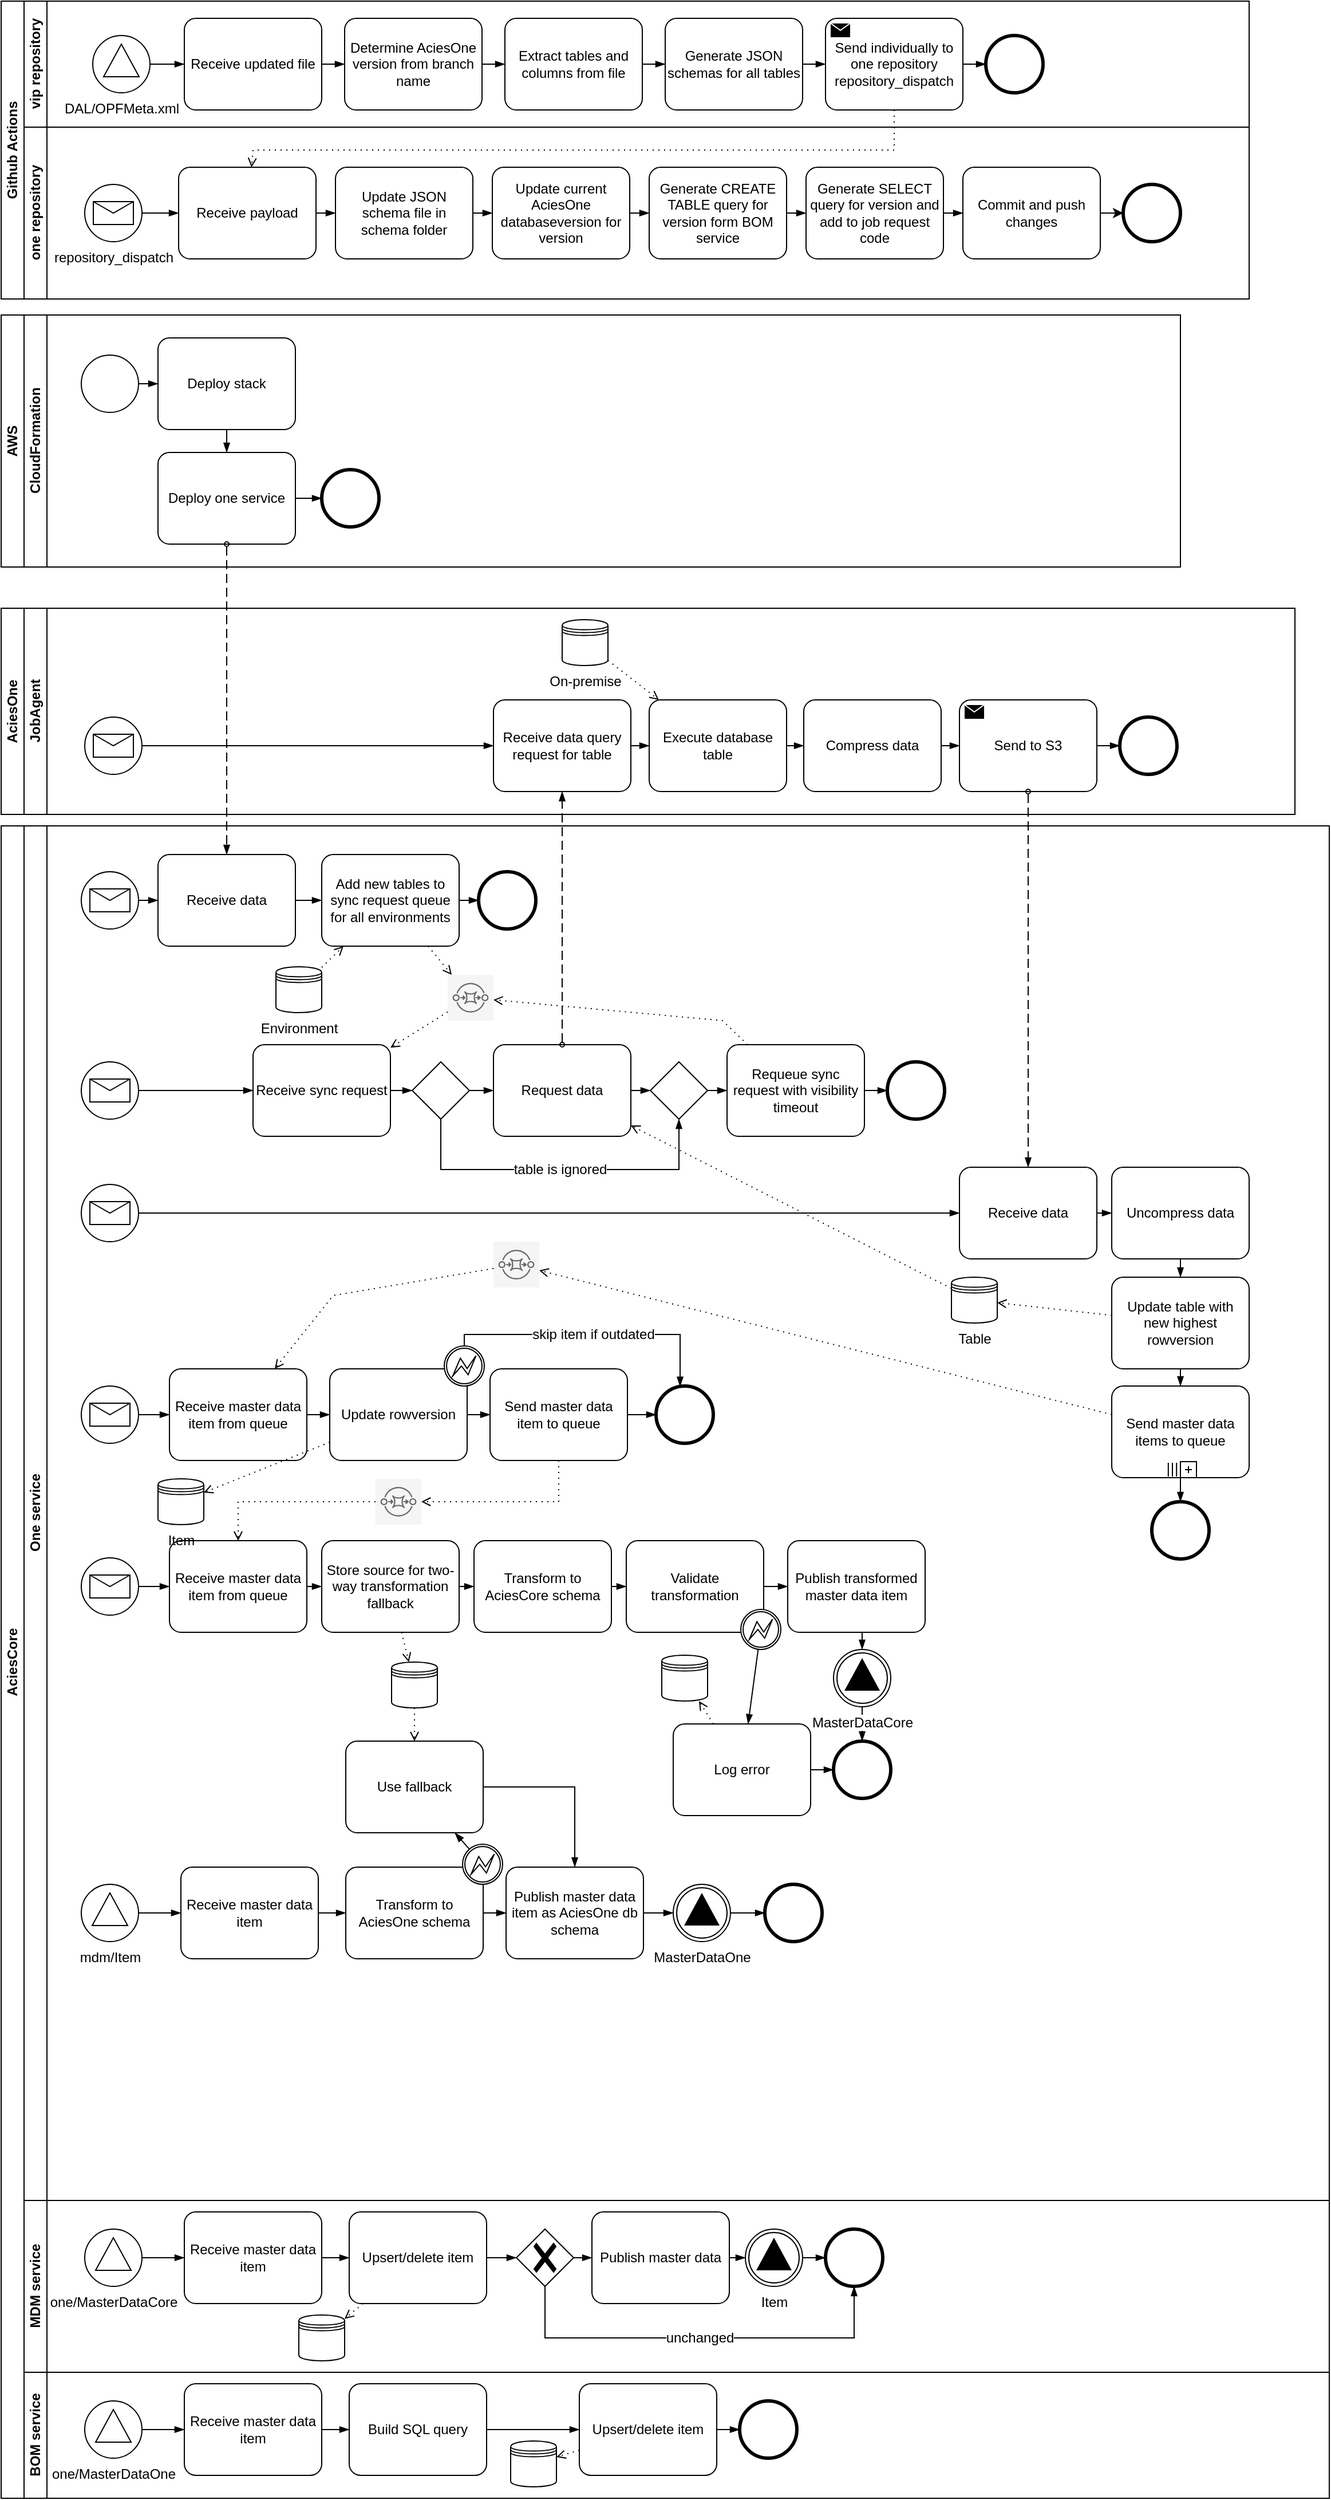 <mxfile version="21.6.8" type="device">
  <diagram name="Page-1" id="bTZcT1Api_6f6nJbqBNm">
    <mxGraphModel dx="1562" dy="2563" grid="1" gridSize="10" guides="1" tooltips="1" connect="1" arrows="1" fold="1" page="1" pageScale="1" pageWidth="1169" pageHeight="1654" math="0" shadow="0">
      <root>
        <mxCell id="0" />
        <mxCell id="1" parent="0" />
        <mxCell id="s4bk7PMrDm6jOuG2M9_s-1" value="AciesOne" style="swimlane;html=1;childLayout=stackLayout;resizeParent=1;resizeParentMax=0;horizontal=0;startSize=20;horizontalStack=0;whiteSpace=wrap;" parent="1" vertex="1">
          <mxGeometry width="1130" height="180" as="geometry" />
        </mxCell>
        <mxCell id="s4bk7PMrDm6jOuG2M9_s-2" value="JobAgent" style="swimlane;html=1;startSize=20;horizontal=0;" parent="s4bk7PMrDm6jOuG2M9_s-1" vertex="1">
          <mxGeometry x="20" width="1110" height="180" as="geometry" />
        </mxCell>
        <mxCell id="s4bk7PMrDm6jOuG2M9_s-10" value="Execute database table" style="points=[[0.25,0,0],[0.5,0,0],[0.75,0,0],[1,0.25,0],[1,0.5,0],[1,0.75,0],[0.75,1,0],[0.5,1,0],[0.25,1,0],[0,0.75,0],[0,0.5,0],[0,0.25,0]];shape=mxgraph.bpmn.task;whiteSpace=wrap;rectStyle=rounded;size=10;html=1;container=1;expand=0;collapsible=0;taskMarker=abstract;" parent="s4bk7PMrDm6jOuG2M9_s-2" vertex="1">
          <mxGeometry x="546" y="80" width="120" height="80" as="geometry" />
        </mxCell>
        <mxCell id="s4bk7PMrDm6jOuG2M9_s-11" value="On-premise" style="shape=datastore;html=1;labelPosition=center;verticalLabelPosition=bottom;align=center;verticalAlign=top;" parent="s4bk7PMrDm6jOuG2M9_s-2" vertex="1">
          <mxGeometry x="470" y="10" width="40" height="40" as="geometry" />
        </mxCell>
        <mxCell id="s4bk7PMrDm6jOuG2M9_s-12" value="" style="fontSize=12;html=1;endFill=0;startFill=0;endSize=6;startSize=6;dashed=1;dashPattern=1 4;endArrow=open;startArrow=none;rounded=0;" parent="s4bk7PMrDm6jOuG2M9_s-2" source="s4bk7PMrDm6jOuG2M9_s-11" target="s4bk7PMrDm6jOuG2M9_s-10" edge="1">
          <mxGeometry width="160" relative="1" as="geometry">
            <mxPoint x="880" y="350" as="sourcePoint" />
            <mxPoint x="1040" y="350" as="targetPoint" />
          </mxGeometry>
        </mxCell>
        <mxCell id="s4bk7PMrDm6jOuG2M9_s-13" value="" style="edgeStyle=elbowEdgeStyle;fontSize=12;html=1;endArrow=blockThin;endFill=1;rounded=0;" parent="s4bk7PMrDm6jOuG2M9_s-2" source="s4bk7PMrDm6jOuG2M9_s-100" target="s4bk7PMrDm6jOuG2M9_s-10" edge="1">
          <mxGeometry width="160" relative="1" as="geometry">
            <mxPoint x="530" y="120" as="sourcePoint" />
            <mxPoint x="1040" y="380" as="targetPoint" />
          </mxGeometry>
        </mxCell>
        <mxCell id="s4bk7PMrDm6jOuG2M9_s-17" value="Compress data" style="points=[[0.25,0,0],[0.5,0,0],[0.75,0,0],[1,0.25,0],[1,0.5,0],[1,0.75,0],[0.75,1,0],[0.5,1,0],[0.25,1,0],[0,0.75,0],[0,0.5,0],[0,0.25,0]];shape=mxgraph.bpmn.task;whiteSpace=wrap;rectStyle=rounded;size=10;html=1;container=1;expand=0;collapsible=0;taskMarker=abstract;" parent="s4bk7PMrDm6jOuG2M9_s-2" vertex="1">
          <mxGeometry x="681" y="80" width="120" height="80" as="geometry" />
        </mxCell>
        <mxCell id="s4bk7PMrDm6jOuG2M9_s-18" value="" style="edgeStyle=elbowEdgeStyle;fontSize=12;html=1;endArrow=blockThin;endFill=1;rounded=0;" parent="s4bk7PMrDm6jOuG2M9_s-2" source="s4bk7PMrDm6jOuG2M9_s-10" target="s4bk7PMrDm6jOuG2M9_s-17" edge="1">
          <mxGeometry width="160" relative="1" as="geometry">
            <mxPoint x="670" y="120" as="sourcePoint" />
            <mxPoint x="1190" y="380" as="targetPoint" />
          </mxGeometry>
        </mxCell>
        <mxCell id="s4bk7PMrDm6jOuG2M9_s-20" value="" style="edgeStyle=elbowEdgeStyle;fontSize=12;html=1;endArrow=blockThin;endFill=1;rounded=0;" parent="s4bk7PMrDm6jOuG2M9_s-2" source="s4bk7PMrDm6jOuG2M9_s-17" target="s4bk7PMrDm6jOuG2M9_s-26" edge="1">
          <mxGeometry width="160" relative="1" as="geometry">
            <mxPoint x="820" y="120" as="sourcePoint" />
            <mxPoint x="850" y="120" as="targetPoint" />
          </mxGeometry>
        </mxCell>
        <mxCell id="s4bk7PMrDm6jOuG2M9_s-23" value="" style="points=[[0.145,0.145,0],[0.5,0,0],[0.855,0.145,0],[1,0.5,0],[0.855,0.855,0],[0.5,1,0],[0.145,0.855,0],[0,0.5,0]];shape=mxgraph.bpmn.event;html=1;verticalLabelPosition=bottom;labelBackgroundColor=#ffffff;verticalAlign=top;align=center;perimeter=ellipsePerimeter;outlineConnect=0;aspect=fixed;outline=end;symbol=terminate2;" parent="s4bk7PMrDm6jOuG2M9_s-2" vertex="1">
          <mxGeometry x="957" y="95" width="50" height="50" as="geometry" />
        </mxCell>
        <mxCell id="s4bk7PMrDm6jOuG2M9_s-24" value="" style="edgeStyle=elbowEdgeStyle;fontSize=12;html=1;endArrow=blockThin;endFill=1;rounded=0;" parent="s4bk7PMrDm6jOuG2M9_s-2" source="s4bk7PMrDm6jOuG2M9_s-26" target="s4bk7PMrDm6jOuG2M9_s-23" edge="1">
          <mxGeometry width="160" relative="1" as="geometry">
            <mxPoint x="970" y="120" as="sourcePoint" />
            <mxPoint x="860" y="130" as="targetPoint" />
          </mxGeometry>
        </mxCell>
        <mxCell id="s4bk7PMrDm6jOuG2M9_s-26" value="Send to S3" style="points=[[0.25,0,0],[0.5,0,0],[0.75,0,0],[1,0.25,0],[1,0.5,0],[1,0.75,0],[0.75,1,0],[0.5,1,0],[0.25,1,0],[0,0.75,0],[0,0.5,0],[0,0.25,0]];shape=mxgraph.bpmn.task;whiteSpace=wrap;rectStyle=rounded;size=10;html=1;container=1;expand=0;collapsible=0;taskMarker=send;" parent="s4bk7PMrDm6jOuG2M9_s-2" vertex="1">
          <mxGeometry x="817" y="80" width="120" height="80" as="geometry" />
        </mxCell>
        <mxCell id="s4bk7PMrDm6jOuG2M9_s-28" value="" style="edgeStyle=elbowEdgeStyle;fontSize=12;html=1;endArrow=blockThin;endFill=1;rounded=0;" parent="s4bk7PMrDm6jOuG2M9_s-2" source="s4bk7PMrDm6jOuG2M9_s-99" target="s4bk7PMrDm6jOuG2M9_s-100" edge="1">
          <mxGeometry width="160" relative="1" as="geometry">
            <mxPoint x="103" y="122" as="sourcePoint" />
            <mxPoint x="123" y="122" as="targetPoint" />
          </mxGeometry>
        </mxCell>
        <mxCell id="s4bk7PMrDm6jOuG2M9_s-99" value="" style="points=[[0.145,0.145,0],[0.5,0,0],[0.855,0.145,0],[1,0.5,0],[0.855,0.855,0],[0.5,1,0],[0.145,0.855,0],[0,0.5,0]];shape=mxgraph.bpmn.event;html=1;verticalLabelPosition=bottom;labelBackgroundColor=#ffffff;verticalAlign=top;align=center;perimeter=ellipsePerimeter;outlineConnect=0;aspect=fixed;outline=standard;symbol=message;" parent="s4bk7PMrDm6jOuG2M9_s-2" vertex="1">
          <mxGeometry x="53" y="95" width="50" height="50" as="geometry" />
        </mxCell>
        <mxCell id="s4bk7PMrDm6jOuG2M9_s-100" value="Receive data query request for table" style="points=[[0.25,0,0],[0.5,0,0],[0.75,0,0],[1,0.25,0],[1,0.5,0],[1,0.75,0],[0.75,1,0],[0.5,1,0],[0.25,1,0],[0,0.75,0],[0,0.5,0],[0,0.25,0]];shape=mxgraph.bpmn.task;whiteSpace=wrap;rectStyle=rounded;size=10;html=1;container=1;expand=0;collapsible=0;taskMarker=abstract;" parent="s4bk7PMrDm6jOuG2M9_s-2" vertex="1">
          <mxGeometry x="410" y="80" width="120" height="80" as="geometry" />
        </mxCell>
        <mxCell id="s4bk7PMrDm6jOuG2M9_s-5" value="AciesCore" style="swimlane;html=1;childLayout=stackLayout;resizeParent=1;resizeParentMax=0;horizontal=0;startSize=20;horizontalStack=0;whiteSpace=wrap;" parent="1" vertex="1">
          <mxGeometry y="190" width="1160" height="1460" as="geometry" />
        </mxCell>
        <mxCell id="s4bk7PMrDm6jOuG2M9_s-6" value="One service" style="swimlane;html=1;startSize=20;horizontal=0;" parent="s4bk7PMrDm6jOuG2M9_s-5" vertex="1">
          <mxGeometry x="20" width="1140" height="1200" as="geometry" />
        </mxCell>
        <mxCell id="s4bk7PMrDm6jOuG2M9_s-66" value="" style="points=[[0.145,0.145,0],[0.5,0,0],[0.855,0.145,0],[1,0.5,0],[0.855,0.855,0],[0.5,1,0],[0.145,0.855,0],[0,0.5,0]];shape=mxgraph.bpmn.event;html=1;verticalLabelPosition=bottom;labelBackgroundColor=#ffffff;verticalAlign=top;align=center;perimeter=ellipsePerimeter;outlineConnect=0;aspect=fixed;outline=standard;symbol=message;" parent="s4bk7PMrDm6jOuG2M9_s-6" vertex="1">
          <mxGeometry x="50" y="313" width="50" height="50" as="geometry" />
        </mxCell>
        <mxCell id="s4bk7PMrDm6jOuG2M9_s-67" value="Uncompress data" style="points=[[0.25,0,0],[0.5,0,0],[0.75,0,0],[1,0.25,0],[1,0.5,0],[1,0.75,0],[0.75,1,0],[0.5,1,0],[0.25,1,0],[0,0.75,0],[0,0.5,0],[0,0.25,0]];shape=mxgraph.bpmn.task;whiteSpace=wrap;rectStyle=rounded;size=10;html=1;container=1;expand=0;collapsible=0;taskMarker=abstract;" parent="s4bk7PMrDm6jOuG2M9_s-6" vertex="1">
          <mxGeometry x="950" y="298" width="120" height="80" as="geometry" />
        </mxCell>
        <mxCell id="s4bk7PMrDm6jOuG2M9_s-68" value="" style="edgeStyle=elbowEdgeStyle;fontSize=12;html=1;endArrow=blockThin;endFill=1;rounded=0;" parent="s4bk7PMrDm6jOuG2M9_s-6" source="s4bk7PMrDm6jOuG2M9_s-70" target="s4bk7PMrDm6jOuG2M9_s-67" edge="1">
          <mxGeometry width="160" relative="1" as="geometry">
            <mxPoint x="-35" y="282" as="sourcePoint" />
            <mxPoint x="-15" y="282" as="targetPoint" />
          </mxGeometry>
        </mxCell>
        <mxCell id="s4bk7PMrDm6jOuG2M9_s-70" value="Receive data" style="points=[[0.25,0,0],[0.5,0,0],[0.75,0,0],[1,0.25,0],[1,0.5,0],[1,0.75,0],[0.75,1,0],[0.5,1,0],[0.25,1,0],[0,0.75,0],[0,0.5,0],[0,0.25,0]];shape=mxgraph.bpmn.task;whiteSpace=wrap;rectStyle=rounded;size=10;html=1;container=1;expand=0;collapsible=0;taskMarker=abstract;" parent="s4bk7PMrDm6jOuG2M9_s-6" vertex="1">
          <mxGeometry x="817" y="298" width="120" height="80" as="geometry" />
        </mxCell>
        <mxCell id="s4bk7PMrDm6jOuG2M9_s-71" value="" style="edgeStyle=elbowEdgeStyle;fontSize=12;html=1;endArrow=blockThin;endFill=1;rounded=0;" parent="s4bk7PMrDm6jOuG2M9_s-6" source="s4bk7PMrDm6jOuG2M9_s-66" target="s4bk7PMrDm6jOuG2M9_s-70" edge="1">
          <mxGeometry width="160" relative="1" as="geometry">
            <mxPoint x="880" y="606" as="sourcePoint" />
            <mxPoint x="900" y="606" as="targetPoint" />
          </mxGeometry>
        </mxCell>
        <mxCell id="s4bk7PMrDm6jOuG2M9_s-74" value="" style="edgeStyle=elbowEdgeStyle;fontSize=12;html=1;endArrow=blockThin;endFill=1;rounded=0;" parent="s4bk7PMrDm6jOuG2M9_s-6" target="s4bk7PMrDm6jOuG2M9_s-91" edge="1" source="xeh5zai_fJD0VxdqG8iB-121">
          <mxGeometry width="160" relative="1" as="geometry">
            <mxPoint x="243" y="335" as="sourcePoint" />
            <mxPoint x="263" y="335" as="targetPoint" />
          </mxGeometry>
        </mxCell>
        <mxCell id="s4bk7PMrDm6jOuG2M9_s-79" value="" style="points=[[0.145,0.145,0],[0.5,0,0],[0.855,0.145,0],[1,0.5,0],[0.855,0.855,0],[0.5,1,0],[0.145,0.855,0],[0,0.5,0]];shape=mxgraph.bpmn.event;html=1;verticalLabelPosition=bottom;labelBackgroundColor=#ffffff;verticalAlign=top;align=center;perimeter=ellipsePerimeter;outlineConnect=0;aspect=fixed;outline=end;symbol=terminate2;" parent="s4bk7PMrDm6jOuG2M9_s-6" vertex="1">
          <mxGeometry x="985" y="590" width="50" height="50" as="geometry" />
        </mxCell>
        <mxCell id="s4bk7PMrDm6jOuG2M9_s-81" value="" style="points=[[0.145,0.145,0],[0.5,0,0],[0.855,0.145,0],[1,0.5,0],[0.855,0.855,0],[0.5,1,0],[0.145,0.855,0],[0,0.5,0]];shape=mxgraph.bpmn.event;html=1;verticalLabelPosition=bottom;labelBackgroundColor=#ffffff;verticalAlign=top;align=center;perimeter=ellipsePerimeter;outlineConnect=0;aspect=fixed;outline=standard;symbol=message;" parent="s4bk7PMrDm6jOuG2M9_s-6" vertex="1">
          <mxGeometry x="50" y="489" width="50" height="50" as="geometry" />
        </mxCell>
        <mxCell id="s4bk7PMrDm6jOuG2M9_s-82" value="Receive master data item from queue" style="points=[[0.25,0,0],[0.5,0,0],[0.75,0,0],[1,0.25,0],[1,0.5,0],[1,0.75,0],[0.75,1,0],[0.5,1,0],[0.25,1,0],[0,0.75,0],[0,0.5,0],[0,0.25,0]];shape=mxgraph.bpmn.task;whiteSpace=wrap;rectStyle=rounded;size=10;html=1;container=1;expand=0;collapsible=0;taskMarker=abstract;" parent="s4bk7PMrDm6jOuG2M9_s-6" vertex="1">
          <mxGeometry x="127" y="474" width="120" height="80" as="geometry" />
        </mxCell>
        <mxCell id="s4bk7PMrDm6jOuG2M9_s-83" value="" style="edgeStyle=elbowEdgeStyle;fontSize=12;html=1;endArrow=blockThin;endFill=1;rounded=0;" parent="s4bk7PMrDm6jOuG2M9_s-6" source="s4bk7PMrDm6jOuG2M9_s-81" target="s4bk7PMrDm6jOuG2M9_s-82" edge="1">
          <mxGeometry width="160" relative="1" as="geometry">
            <mxPoint x="-303" y="594" as="sourcePoint" />
            <mxPoint x="167" y="884" as="targetPoint" />
          </mxGeometry>
        </mxCell>
        <mxCell id="s4bk7PMrDm6jOuG2M9_s-86" value="Send master data items to queue" style="points=[[0.25,0,0],[0.5,0,0],[0.75,0,0],[1,0.25,0],[1,0.5,0],[1,0.75,0],[0.75,1,0],[0.5,1,0],[0.25,1,0],[0,0.75,0],[0,0.5,0],[0,0.25,0]];shape=mxgraph.bpmn.task;whiteSpace=wrap;rectStyle=rounded;size=10;html=1;container=1;expand=0;collapsible=0;taskMarker=abstract;isLoopSub=1;isLoopMultiParallel=1;" parent="s4bk7PMrDm6jOuG2M9_s-6" vertex="1">
          <mxGeometry x="950" y="489" width="120" height="80" as="geometry" />
        </mxCell>
        <mxCell id="s4bk7PMrDm6jOuG2M9_s-78" value="" style="edgeStyle=elbowEdgeStyle;fontSize=12;html=1;endArrow=blockThin;endFill=1;rounded=0;" parent="s4bk7PMrDm6jOuG2M9_s-6" source="xeh5zai_fJD0VxdqG8iB-40" target="s4bk7PMrDm6jOuG2M9_s-86" edge="1">
          <mxGeometry width="160" relative="1" as="geometry">
            <mxPoint x="-35" y="282" as="sourcePoint" />
            <mxPoint x="315" y="393" as="targetPoint" />
          </mxGeometry>
        </mxCell>
        <mxCell id="s4bk7PMrDm6jOuG2M9_s-80" value="" style="edgeStyle=elbowEdgeStyle;fontSize=12;html=1;endArrow=blockThin;endFill=1;rounded=0;" parent="s4bk7PMrDm6jOuG2M9_s-6" source="s4bk7PMrDm6jOuG2M9_s-86" target="s4bk7PMrDm6jOuG2M9_s-79" edge="1">
          <mxGeometry width="160" relative="1" as="geometry">
            <mxPoint x="435" y="483" as="sourcePoint" />
            <mxPoint x="325" y="493" as="targetPoint" />
          </mxGeometry>
        </mxCell>
        <mxCell id="s4bk7PMrDm6jOuG2M9_s-91" value="" style="points=[[0.145,0.145,0],[0.5,0,0],[0.855,0.145,0],[1,0.5,0],[0.855,0.855,0],[0.5,1,0],[0.145,0.855,0],[0,0.5,0]];shape=mxgraph.bpmn.event;html=1;verticalLabelPosition=bottom;labelBackgroundColor=#ffffff;verticalAlign=top;align=center;perimeter=ellipsePerimeter;outlineConnect=0;aspect=fixed;outline=end;symbol=terminate2;" parent="s4bk7PMrDm6jOuG2M9_s-6" vertex="1">
          <mxGeometry x="754" y="206" width="50" height="50" as="geometry" />
        </mxCell>
        <mxCell id="s4bk7PMrDm6jOuG2M9_s-98" value="" style="points=[[0,0,0],[0.25,0,0],[0.5,0,0],[0.75,0,0],[1,0,0],[0,1,0],[0.25,1,0],[0.5,1,0],[0.75,1,0],[1,1,0],[0,0.25,0],[0,0.5,0],[0,0.75,0],[1,0.25,0],[1,0.5,0],[1,0.75,0]];outlineConnect=0;fontColor=#333333;gradientDirection=north;fillColor=#f5f5f5;strokeColor=#666666;dashed=0;verticalLabelPosition=bottom;verticalAlign=top;align=center;html=1;fontSize=12;fontStyle=0;aspect=fixed;shape=mxgraph.aws4.resourceIcon;resIcon=mxgraph.aws4.sqs;shadow=0;" parent="s4bk7PMrDm6jOuG2M9_s-6" vertex="1">
          <mxGeometry x="410" y="363" width="40" height="40" as="geometry" />
        </mxCell>
        <mxCell id="s4bk7PMrDm6jOuG2M9_s-88" value="" style="fontSize=12;html=1;endFill=0;startFill=0;endSize=6;startSize=6;dashed=1;dashPattern=1 4;endArrow=open;startArrow=none;rounded=0;elbow=vertical;" parent="s4bk7PMrDm6jOuG2M9_s-6" source="s4bk7PMrDm6jOuG2M9_s-86" target="s4bk7PMrDm6jOuG2M9_s-98" edge="1">
          <mxGeometry width="160" relative="1" as="geometry">
            <mxPoint x="790" y="755" as="sourcePoint" />
            <mxPoint x="839.302" y="270" as="targetPoint" />
          </mxGeometry>
        </mxCell>
        <mxCell id="s4bk7PMrDm6jOuG2M9_s-89" value="" style="fontSize=12;html=1;endFill=0;startFill=0;endSize=6;startSize=6;dashed=1;dashPattern=1 4;endArrow=open;startArrow=none;rounded=0;elbow=vertical;" parent="s4bk7PMrDm6jOuG2M9_s-6" source="s4bk7PMrDm6jOuG2M9_s-98" target="s4bk7PMrDm6jOuG2M9_s-82" edge="1">
          <mxGeometry width="160" relative="1" as="geometry">
            <mxPoint x="33" y="444" as="sourcePoint" />
            <mxPoint x="-74" y="829" as="targetPoint" />
            <Array as="points">
              <mxPoint x="270" y="410" />
            </Array>
          </mxGeometry>
        </mxCell>
        <mxCell id="s4bk7PMrDm6jOuG2M9_s-101" value="Update rowversion" style="points=[[0.25,0,0],[0.5,0,0],[0.75,0,0],[1,0.25,0],[1,0.5,0],[1,0.75,0],[0.75,1,0],[0.5,1,0],[0.25,1,0],[0,0.75,0],[0,0.5,0],[0,0.25,0]];shape=mxgraph.bpmn.task;whiteSpace=wrap;rectStyle=rounded;size=10;html=1;container=1;expand=0;collapsible=0;taskMarker=abstract;" parent="s4bk7PMrDm6jOuG2M9_s-6" vertex="1">
          <mxGeometry x="267" y="474" width="120" height="80" as="geometry" />
        </mxCell>
        <mxCell id="s4bk7PMrDm6jOuG2M9_s-102" value="" style="edgeStyle=elbowEdgeStyle;fontSize=12;html=1;endArrow=blockThin;endFill=1;rounded=0;" parent="s4bk7PMrDm6jOuG2M9_s-6" source="s4bk7PMrDm6jOuG2M9_s-82" target="s4bk7PMrDm6jOuG2M9_s-101" edge="1">
          <mxGeometry width="160" relative="1" as="geometry">
            <mxPoint x="-303" y="594" as="sourcePoint" />
            <mxPoint x="167" y="884" as="targetPoint" />
          </mxGeometry>
        </mxCell>
        <mxCell id="s4bk7PMrDm6jOuG2M9_s-103" value="Receive master data item from queue" style="points=[[0.25,0,0],[0.5,0,0],[0.75,0,0],[1,0.25,0],[1,0.5,0],[1,0.75,0],[0.75,1,0],[0.5,1,0],[0.25,1,0],[0,0.75,0],[0,0.5,0],[0,0.25,0]];shape=mxgraph.bpmn.task;whiteSpace=wrap;rectStyle=rounded;size=10;html=1;container=1;expand=0;collapsible=0;taskMarker=abstract;" parent="s4bk7PMrDm6jOuG2M9_s-6" vertex="1">
          <mxGeometry x="127" y="624" width="120" height="80" as="geometry" />
        </mxCell>
        <mxCell id="s4bk7PMrDm6jOuG2M9_s-104" value="" style="edgeStyle=elbowEdgeStyle;fontSize=12;html=1;endArrow=blockThin;endFill=1;rounded=0;" parent="s4bk7PMrDm6jOuG2M9_s-6" source="s4bk7PMrDm6jOuG2M9_s-101" target="s4bk7PMrDm6jOuG2M9_s-162" edge="1">
          <mxGeometry width="160" relative="1" as="geometry">
            <mxPoint x="384" y="514" as="sourcePoint" />
            <mxPoint x="304" y="884" as="targetPoint" />
          </mxGeometry>
        </mxCell>
        <mxCell id="s4bk7PMrDm6jOuG2M9_s-109" value="" style="points=[[0.145,0.145,0],[0.5,0,0],[0.855,0.145,0],[1,0.5,0],[0.855,0.855,0],[0.5,1,0],[0.145,0.855,0],[0,0.5,0]];shape=mxgraph.bpmn.event;html=1;verticalLabelPosition=bottom;labelBackgroundColor=#ffffff;verticalAlign=top;align=center;perimeter=ellipsePerimeter;outlineConnect=0;aspect=fixed;outline=end;symbol=terminate2;" parent="s4bk7PMrDm6jOuG2M9_s-6" vertex="1">
          <mxGeometry x="707" y="799" width="50" height="50" as="geometry" />
        </mxCell>
        <mxCell id="s4bk7PMrDm6jOuG2M9_s-106" value="" style="edgeStyle=elbowEdgeStyle;fontSize=12;html=1;endArrow=blockThin;endFill=1;rounded=0;" parent="s4bk7PMrDm6jOuG2M9_s-6" source="s4bk7PMrDm6jOuG2M9_s-114" target="s4bk7PMrDm6jOuG2M9_s-134" edge="1">
          <mxGeometry width="160" relative="1" as="geometry">
            <mxPoint x="873" y="704" as="sourcePoint" />
            <mxPoint x="786" y="704" as="targetPoint" />
          </mxGeometry>
        </mxCell>
        <mxCell id="s4bk7PMrDm6jOuG2M9_s-110" value="" style="edgeStyle=orthogonalEdgeStyle;fontSize=12;html=1;endArrow=blockThin;endFill=1;rounded=0;" parent="s4bk7PMrDm6jOuG2M9_s-6" source="s4bk7PMrDm6jOuG2M9_s-133" target="s4bk7PMrDm6jOuG2M9_s-109" edge="1">
          <mxGeometry width="160" relative="1" as="geometry">
            <mxPoint x="1007" y="704" as="sourcePoint" />
            <mxPoint x="626" y="739" as="targetPoint" />
            <Array as="points" />
          </mxGeometry>
        </mxCell>
        <mxCell id="s4bk7PMrDm6jOuG2M9_s-113" value="" style="edgeStyle=elbowEdgeStyle;fontSize=12;html=1;endArrow=blockThin;endFill=1;rounded=0;" parent="s4bk7PMrDm6jOuG2M9_s-6" source="s4bk7PMrDm6jOuG2M9_s-134" target="s4bk7PMrDm6jOuG2M9_s-133" edge="1">
          <mxGeometry width="160" relative="1" as="geometry">
            <mxPoint x="857" y="704" as="sourcePoint" />
            <mxPoint x="877" y="704" as="targetPoint" />
          </mxGeometry>
        </mxCell>
        <mxCell id="s4bk7PMrDm6jOuG2M9_s-114" value="Validate transformation" style="points=[[0.25,0,0],[0.5,0,0],[0.75,0,0],[1,0.25,0],[1,0.5,0],[1,0.75,0],[0.75,1,0],[0.5,1,0],[0.25,1,0],[0,0.75,0],[0,0.5,0],[0,0.25,0]];shape=mxgraph.bpmn.task;whiteSpace=wrap;rectStyle=rounded;size=10;html=1;container=1;expand=0;collapsible=0;taskMarker=abstract;" parent="s4bk7PMrDm6jOuG2M9_s-6" vertex="1">
          <mxGeometry x="526" y="624" width="120" height="80" as="geometry" />
        </mxCell>
        <mxCell id="s4bk7PMrDm6jOuG2M9_s-126" value="" style="points=[[0.145,0.145,0],[0.5,0,0],[0.855,0.145,0],[1,0.5,0],[0.855,0.855,0],[0.5,1,0],[0.145,0.855,0],[0,0.5,0]];shape=mxgraph.bpmn.event;html=1;verticalLabelPosition=bottom;labelBackgroundColor=#ffffff;verticalAlign=top;align=center;perimeter=ellipsePerimeter;outlineConnect=0;aspect=fixed;outline=boundInt;symbol=error;" parent="s4bk7PMrDm6jOuG2M9_s-114" vertex="1">
          <mxGeometry x="100" y="60" width="35" height="35" as="geometry" />
        </mxCell>
        <mxCell id="s4bk7PMrDm6jOuG2M9_s-115" value="" style="edgeStyle=elbowEdgeStyle;fontSize=12;html=1;endArrow=blockThin;endFill=1;rounded=0;" parent="s4bk7PMrDm6jOuG2M9_s-6" source="s4bk7PMrDm6jOuG2M9_s-171" target="s4bk7PMrDm6jOuG2M9_s-114" edge="1">
          <mxGeometry width="160" relative="1" as="geometry">
            <mxPoint x="523" y="834" as="sourcePoint" />
            <mxPoint x="637" y="834" as="targetPoint" />
          </mxGeometry>
        </mxCell>
        <mxCell id="s4bk7PMrDm6jOuG2M9_s-121" value="Table" style="shape=datastore;html=1;labelPosition=center;verticalLabelPosition=bottom;align=center;verticalAlign=top;" parent="s4bk7PMrDm6jOuG2M9_s-6" vertex="1">
          <mxGeometry x="810" y="394" width="40" height="40" as="geometry" />
        </mxCell>
        <mxCell id="s4bk7PMrDm6jOuG2M9_s-125" value="skip item if outdated" style="fontSize=12;html=1;endArrow=blockThin;endFill=1;rounded=0;elbow=vertical;edgeStyle=orthogonalEdgeStyle;" parent="s4bk7PMrDm6jOuG2M9_s-6" source="s4bk7PMrDm6jOuG2M9_s-124" target="s4bk7PMrDm6jOuG2M9_s-167" edge="1">
          <mxGeometry width="160" relative="1" as="geometry">
            <mxPoint x="759" y="479" as="sourcePoint" />
            <mxPoint x="432" y="514" as="targetPoint" />
            <Array as="points">
              <mxPoint x="385" y="444" />
              <mxPoint x="573" y="444" />
            </Array>
          </mxGeometry>
        </mxCell>
        <mxCell id="s4bk7PMrDm6jOuG2M9_s-133" value="MasterDataCore" style="points=[[0.145,0.145,0],[0.5,0,0],[0.855,0.145,0],[1,0.5,0],[0.855,0.855,0],[0.5,1,0],[0.145,0.855,0],[0,0.5,0]];shape=mxgraph.bpmn.event;html=1;verticalLabelPosition=bottom;labelBackgroundColor=#ffffff;verticalAlign=top;align=center;perimeter=ellipsePerimeter;outlineConnect=0;aspect=fixed;outline=throwing;symbol=signal;" parent="s4bk7PMrDm6jOuG2M9_s-6" vertex="1">
          <mxGeometry x="707" y="719" width="50" height="50" as="geometry" />
        </mxCell>
        <mxCell id="s4bk7PMrDm6jOuG2M9_s-134" value="Publish transformed master data item" style="points=[[0.25,0,0],[0.5,0,0],[0.75,0,0],[1,0.25,0],[1,0.5,0],[1,0.75,0],[0.75,1,0],[0.5,1,0],[0.25,1,0],[0,0.75,0],[0,0.5,0],[0,0.25,0]];shape=mxgraph.bpmn.task;whiteSpace=wrap;rectStyle=rounded;size=10;html=1;container=1;expand=0;collapsible=0;taskMarker=abstract;" parent="s4bk7PMrDm6jOuG2M9_s-6" vertex="1">
          <mxGeometry x="667" y="624" width="120" height="80" as="geometry" />
        </mxCell>
        <mxCell id="s4bk7PMrDm6jOuG2M9_s-159" value="Environment" style="shape=datastore;html=1;labelPosition=center;verticalLabelPosition=bottom;align=center;verticalAlign=top;" parent="s4bk7PMrDm6jOuG2M9_s-6" vertex="1">
          <mxGeometry x="220" y="123" width="40" height="40" as="geometry" />
        </mxCell>
        <mxCell id="s4bk7PMrDm6jOuG2M9_s-162" value="Send master data item to queue" style="points=[[0.25,0,0],[0.5,0,0],[0.75,0,0],[1,0.25,0],[1,0.5,0],[1,0.75,0],[0.75,1,0],[0.5,1,0],[0.25,1,0],[0,0.75,0],[0,0.5,0],[0,0.25,0]];shape=mxgraph.bpmn.task;whiteSpace=wrap;rectStyle=rounded;size=10;html=1;container=1;expand=0;collapsible=0;taskMarker=abstract;" parent="s4bk7PMrDm6jOuG2M9_s-6" vertex="1">
          <mxGeometry x="407" y="474" width="120" height="80" as="geometry" />
        </mxCell>
        <mxCell id="s4bk7PMrDm6jOuG2M9_s-167" value="" style="points=[[0.145,0.145,0],[0.5,0,0],[0.855,0.145,0],[1,0.5,0],[0.855,0.855,0],[0.5,1,0],[0.145,0.855,0],[0,0.5,0]];shape=mxgraph.bpmn.event;html=1;verticalLabelPosition=bottom;labelBackgroundColor=#ffffff;verticalAlign=top;align=center;perimeter=ellipsePerimeter;outlineConnect=0;aspect=fixed;outline=end;symbol=terminate2;" parent="s4bk7PMrDm6jOuG2M9_s-6" vertex="1">
          <mxGeometry x="552" y="489" width="50" height="50" as="geometry" />
        </mxCell>
        <mxCell id="s4bk7PMrDm6jOuG2M9_s-168" value="" style="edgeStyle=elbowEdgeStyle;fontSize=12;html=1;endArrow=blockThin;endFill=1;rounded=0;" parent="s4bk7PMrDm6jOuG2M9_s-6" source="s4bk7PMrDm6jOuG2M9_s-162" target="s4bk7PMrDm6jOuG2M9_s-167" edge="1">
          <mxGeometry width="160" relative="1" as="geometry">
            <mxPoint x="607" y="514" as="sourcePoint" />
            <mxPoint x="702" y="619" as="targetPoint" />
          </mxGeometry>
        </mxCell>
        <mxCell id="s4bk7PMrDm6jOuG2M9_s-124" value="" style="points=[[0.145,0.145,0],[0.5,0,0],[0.855,0.145,0],[1,0.5,0],[0.855,0.855,0],[0.5,1,0],[0.145,0.855,0],[0,0.5,0]];shape=mxgraph.bpmn.event;html=1;verticalLabelPosition=bottom;labelBackgroundColor=#ffffff;verticalAlign=top;align=center;perimeter=ellipsePerimeter;outlineConnect=0;aspect=fixed;outline=boundInt;symbol=error;" parent="s4bk7PMrDm6jOuG2M9_s-6" vertex="1">
          <mxGeometry x="367" y="454" width="35" height="35" as="geometry" />
        </mxCell>
        <mxCell id="s4bk7PMrDm6jOuG2M9_s-170" value="" style="edgeStyle=elbowEdgeStyle;fontSize=12;html=1;endArrow=blockThin;endFill=1;rounded=0;" parent="s4bk7PMrDm6jOuG2M9_s-6" source="xeh5zai_fJD0VxdqG8iB-20" target="s4bk7PMrDm6jOuG2M9_s-103" edge="1">
          <mxGeometry width="160" relative="1" as="geometry">
            <mxPoint x="107" y="664" as="sourcePoint" />
            <mxPoint x="637" y="834" as="targetPoint" />
          </mxGeometry>
        </mxCell>
        <mxCell id="s4bk7PMrDm6jOuG2M9_s-171" value="Transform to AciesCore schema" style="points=[[0.25,0,0],[0.5,0,0],[0.75,0,0],[1,0.25,0],[1,0.5,0],[1,0.75,0],[0.75,1,0],[0.5,1,0],[0.25,1,0],[0,0.75,0],[0,0.5,0],[0,0.25,0]];shape=mxgraph.bpmn.task;whiteSpace=wrap;rectStyle=rounded;size=10;html=1;container=1;expand=0;collapsible=0;taskMarker=abstract;" parent="s4bk7PMrDm6jOuG2M9_s-6" vertex="1">
          <mxGeometry x="393" y="624" width="120" height="80" as="geometry" />
        </mxCell>
        <mxCell id="s4bk7PMrDm6jOuG2M9_s-172" value="" style="edgeStyle=elbowEdgeStyle;fontSize=12;html=1;endArrow=blockThin;endFill=1;rounded=0;" parent="s4bk7PMrDm6jOuG2M9_s-6" source="xeh5zai_fJD0VxdqG8iB-21" target="s4bk7PMrDm6jOuG2M9_s-171" edge="1">
          <mxGeometry width="160" relative="1" as="geometry">
            <mxPoint x="267" y="874" as="sourcePoint" />
            <mxPoint x="427" y="874" as="targetPoint" />
          </mxGeometry>
        </mxCell>
        <mxCell id="xeh5zai_fJD0VxdqG8iB-5" value="Receive master data item" style="points=[[0.25,0,0],[0.5,0,0],[0.75,0,0],[1,0.25,0],[1,0.5,0],[1,0.75,0],[0.75,1,0],[0.5,1,0],[0.25,1,0],[0,0.75,0],[0,0.5,0],[0,0.25,0]];shape=mxgraph.bpmn.task;whiteSpace=wrap;rectStyle=rounded;size=10;html=1;container=1;expand=0;collapsible=0;taskMarker=abstract;" vertex="1" parent="s4bk7PMrDm6jOuG2M9_s-6">
          <mxGeometry x="137" y="909" width="120" height="80" as="geometry" />
        </mxCell>
        <mxCell id="xeh5zai_fJD0VxdqG8iB-6" value="&lt;span style=&quot;color: rgb(0, 0, 0); font-family: Helvetica; font-size: 12px; font-style: normal; font-variant-ligatures: normal; font-variant-caps: normal; font-weight: 400; letter-spacing: normal; orphans: 2; text-align: center; text-indent: 0px; text-transform: none; widows: 2; word-spacing: 0px; -webkit-text-stroke-width: 0px; background-color: rgb(255, 255, 255); text-decoration-thickness: initial; text-decoration-style: initial; text-decoration-color: initial; float: none; display: inline !important;&quot;&gt;mdm/Item&lt;/span&gt;" style="points=[[0.145,0.145,0],[0.5,0,0],[0.855,0.145,0],[1,0.5,0],[0.855,0.855,0],[0.5,1,0],[0.145,0.855,0],[0,0.5,0]];shape=mxgraph.bpmn.event;html=1;verticalLabelPosition=bottom;labelBackgroundColor=#ffffff;verticalAlign=top;align=center;perimeter=ellipsePerimeter;outlineConnect=0;aspect=fixed;outline=standard;symbol=signal;" vertex="1" parent="s4bk7PMrDm6jOuG2M9_s-6">
          <mxGeometry x="50" y="924" width="50" height="50" as="geometry" />
        </mxCell>
        <mxCell id="xeh5zai_fJD0VxdqG8iB-7" value="" style="edgeStyle=elbowEdgeStyle;fontSize=12;html=1;endArrow=blockThin;endFill=1;rounded=0;" edge="1" parent="s4bk7PMrDm6jOuG2M9_s-6" source="xeh5zai_fJD0VxdqG8iB-6" target="xeh5zai_fJD0VxdqG8iB-5">
          <mxGeometry width="160" relative="1" as="geometry">
            <mxPoint x="533" y="1119" as="sourcePoint" />
            <mxPoint x="647" y="1119" as="targetPoint" />
          </mxGeometry>
        </mxCell>
        <mxCell id="xeh5zai_fJD0VxdqG8iB-8" value="Transform to AciesOne schema" style="points=[[0.25,0,0],[0.5,0,0],[0.75,0,0],[1,0.25,0],[1,0.5,0],[1,0.75,0],[0.75,1,0],[0.5,1,0],[0.25,1,0],[0,0.75,0],[0,0.5,0],[0,0.25,0]];shape=mxgraph.bpmn.task;whiteSpace=wrap;rectStyle=rounded;size=10;html=1;container=1;expand=0;collapsible=0;taskMarker=abstract;" vertex="1" parent="s4bk7PMrDm6jOuG2M9_s-6">
          <mxGeometry x="281" y="909" width="120" height="80" as="geometry" />
        </mxCell>
        <mxCell id="xeh5zai_fJD0VxdqG8iB-25" value="" style="points=[[0.145,0.145,0],[0.5,0,0],[0.855,0.145,0],[1,0.5,0],[0.855,0.855,0],[0.5,1,0],[0.145,0.855,0],[0,0.5,0]];shape=mxgraph.bpmn.event;html=1;verticalLabelPosition=bottom;labelBackgroundColor=#ffffff;verticalAlign=top;align=center;perimeter=ellipsePerimeter;outlineConnect=0;aspect=fixed;outline=boundInt;symbol=error;" vertex="1" parent="xeh5zai_fJD0VxdqG8iB-8">
          <mxGeometry x="102" y="-20" width="35" height="35" as="geometry" />
        </mxCell>
        <mxCell id="xeh5zai_fJD0VxdqG8iB-9" value="" style="edgeStyle=elbowEdgeStyle;fontSize=12;html=1;endArrow=blockThin;endFill=1;rounded=0;" edge="1" parent="s4bk7PMrDm6jOuG2M9_s-6" source="xeh5zai_fJD0VxdqG8iB-5" target="xeh5zai_fJD0VxdqG8iB-8">
          <mxGeometry width="160" relative="1" as="geometry">
            <mxPoint x="277" y="1159" as="sourcePoint" />
            <mxPoint x="437" y="1159" as="targetPoint" />
          </mxGeometry>
        </mxCell>
        <mxCell id="xeh5zai_fJD0VxdqG8iB-10" value="" style="edgeStyle=elbowEdgeStyle;fontSize=12;html=1;endArrow=blockThin;endFill=1;rounded=0;" edge="1" parent="s4bk7PMrDm6jOuG2M9_s-6" target="xeh5zai_fJD0VxdqG8iB-12" source="xeh5zai_fJD0VxdqG8iB-8">
          <mxGeometry width="160" relative="1" as="geometry">
            <mxPoint x="401" y="949" as="sourcePoint" />
            <mxPoint x="318" y="1319" as="targetPoint" />
          </mxGeometry>
        </mxCell>
        <mxCell id="xeh5zai_fJD0VxdqG8iB-11" value="MasterDataOne" style="points=[[0.145,0.145,0],[0.5,0,0],[0.855,0.145,0],[1,0.5,0],[0.855,0.855,0],[0.5,1,0],[0.145,0.855,0],[0,0.5,0]];shape=mxgraph.bpmn.event;html=1;verticalLabelPosition=bottom;labelBackgroundColor=#ffffff;verticalAlign=top;align=center;perimeter=ellipsePerimeter;outlineConnect=0;aspect=fixed;outline=throwing;symbol=signal;" vertex="1" parent="s4bk7PMrDm6jOuG2M9_s-6">
          <mxGeometry x="567" y="924" width="50" height="50" as="geometry" />
        </mxCell>
        <mxCell id="xeh5zai_fJD0VxdqG8iB-12" value="Publish master data item as AciesOne db schema" style="points=[[0.25,0,0],[0.5,0,0],[0.75,0,0],[1,0.25,0],[1,0.5,0],[1,0.75,0],[0.75,1,0],[0.5,1,0],[0.25,1,0],[0,0.75,0],[0,0.5,0],[0,0.25,0]];shape=mxgraph.bpmn.task;whiteSpace=wrap;rectStyle=rounded;size=10;html=1;container=1;expand=0;collapsible=0;taskMarker=abstract;" vertex="1" parent="s4bk7PMrDm6jOuG2M9_s-6">
          <mxGeometry x="421" y="909" width="120" height="80" as="geometry" />
        </mxCell>
        <mxCell id="xeh5zai_fJD0VxdqG8iB-13" value="" style="edgeStyle=elbowEdgeStyle;fontSize=12;html=1;endArrow=blockThin;endFill=1;rounded=0;" edge="1" parent="s4bk7PMrDm6jOuG2M9_s-6" source="xeh5zai_fJD0VxdqG8iB-12" target="xeh5zai_fJD0VxdqG8iB-11">
          <mxGeometry width="160" relative="1" as="geometry">
            <mxPoint x="696" y="1054" as="sourcePoint" />
            <mxPoint x="716" y="1054" as="targetPoint" />
          </mxGeometry>
        </mxCell>
        <mxCell id="xeh5zai_fJD0VxdqG8iB-14" value="" style="points=[[0.145,0.145,0],[0.5,0,0],[0.855,0.145,0],[1,0.5,0],[0.855,0.855,0],[0.5,1,0],[0.145,0.855,0],[0,0.5,0]];shape=mxgraph.bpmn.event;html=1;verticalLabelPosition=bottom;labelBackgroundColor=#ffffff;verticalAlign=top;align=center;perimeter=ellipsePerimeter;outlineConnect=0;aspect=fixed;outline=end;symbol=terminate2;" vertex="1" parent="s4bk7PMrDm6jOuG2M9_s-6">
          <mxGeometry x="647" y="924" width="50" height="50" as="geometry" />
        </mxCell>
        <mxCell id="xeh5zai_fJD0VxdqG8iB-15" value="" style="edgeStyle=elbowEdgeStyle;fontSize=12;html=1;endArrow=blockThin;endFill=1;rounded=0;" edge="1" parent="s4bk7PMrDm6jOuG2M9_s-6" source="xeh5zai_fJD0VxdqG8iB-11" target="xeh5zai_fJD0VxdqG8iB-14">
          <mxGeometry width="160" relative="1" as="geometry">
            <mxPoint x="696" y="1054" as="sourcePoint" />
            <mxPoint x="716" y="1054" as="targetPoint" />
          </mxGeometry>
        </mxCell>
        <mxCell id="xeh5zai_fJD0VxdqG8iB-17" value="" style="points=[[0,0,0],[0.25,0,0],[0.5,0,0],[0.75,0,0],[1,0,0],[0,1,0],[0.25,1,0],[0.5,1,0],[0.75,1,0],[1,1,0],[0,0.25,0],[0,0.5,0],[0,0.75,0],[1,0.25,0],[1,0.5,0],[1,0.75,0]];outlineConnect=0;fontColor=#333333;gradientDirection=north;fillColor=#f5f5f5;strokeColor=#666666;dashed=0;verticalLabelPosition=bottom;verticalAlign=top;align=center;html=1;fontSize=12;fontStyle=0;aspect=fixed;shape=mxgraph.aws4.resourceIcon;resIcon=mxgraph.aws4.sqs;shadow=0;" vertex="1" parent="s4bk7PMrDm6jOuG2M9_s-6">
          <mxGeometry x="307" y="570" width="40" height="40" as="geometry" />
        </mxCell>
        <mxCell id="xeh5zai_fJD0VxdqG8iB-18" value="" style="fontSize=12;html=1;endFill=0;startFill=0;endSize=6;startSize=6;dashed=1;dashPattern=1 4;endArrow=open;startArrow=none;rounded=0;edgeStyle=orthogonalEdgeStyle;elbow=vertical;" edge="1" parent="s4bk7PMrDm6jOuG2M9_s-6" source="s4bk7PMrDm6jOuG2M9_s-162" target="xeh5zai_fJD0VxdqG8iB-17">
          <mxGeometry width="160" relative="1" as="geometry">
            <mxPoint x="787" y="844" as="sourcePoint" />
            <mxPoint x="347" y="579" as="targetPoint" />
            <Array as="points">
              <mxPoint x="467" y="590" />
            </Array>
          </mxGeometry>
        </mxCell>
        <mxCell id="xeh5zai_fJD0VxdqG8iB-19" value="" style="fontSize=12;html=1;endFill=0;startFill=0;endSize=6;startSize=6;dashed=1;dashPattern=1 4;endArrow=open;startArrow=none;rounded=0;elbow=vertical;edgeStyle=orthogonalEdgeStyle;" edge="1" parent="s4bk7PMrDm6jOuG2M9_s-6" source="xeh5zai_fJD0VxdqG8iB-17" target="s4bk7PMrDm6jOuG2M9_s-103">
          <mxGeometry width="160" relative="1" as="geometry">
            <mxPoint x="307" y="589" as="sourcePoint" />
            <mxPoint x="60" y="874" as="targetPoint" />
          </mxGeometry>
        </mxCell>
        <mxCell id="xeh5zai_fJD0VxdqG8iB-20" value="" style="points=[[0.145,0.145,0],[0.5,0,0],[0.855,0.145,0],[1,0.5,0],[0.855,0.855,0],[0.5,1,0],[0.145,0.855,0],[0,0.5,0]];shape=mxgraph.bpmn.event;html=1;verticalLabelPosition=bottom;labelBackgroundColor=#ffffff;verticalAlign=top;align=center;perimeter=ellipsePerimeter;outlineConnect=0;aspect=fixed;outline=standard;symbol=message;" vertex="1" parent="s4bk7PMrDm6jOuG2M9_s-6">
          <mxGeometry x="50" y="639" width="50" height="50" as="geometry" />
        </mxCell>
        <mxCell id="xeh5zai_fJD0VxdqG8iB-21" value="Store source for two-way transformation fallback" style="points=[[0.25,0,0],[0.5,0,0],[0.75,0,0],[1,0.25,0],[1,0.5,0],[1,0.75,0],[0.75,1,0],[0.5,1,0],[0.25,1,0],[0,0.75,0],[0,0.5,0],[0,0.25,0]];shape=mxgraph.bpmn.task;whiteSpace=wrap;rectStyle=rounded;size=10;html=1;container=1;expand=0;collapsible=0;taskMarker=abstract;" vertex="1" parent="s4bk7PMrDm6jOuG2M9_s-6">
          <mxGeometry x="260" y="624" width="120" height="80" as="geometry" />
        </mxCell>
        <mxCell id="xeh5zai_fJD0VxdqG8iB-22" value="" style="edgeStyle=elbowEdgeStyle;fontSize=12;html=1;endArrow=blockThin;endFill=1;rounded=0;" edge="1" parent="s4bk7PMrDm6jOuG2M9_s-6" target="xeh5zai_fJD0VxdqG8iB-21" source="s4bk7PMrDm6jOuG2M9_s-103">
          <mxGeometry width="160" relative="1" as="geometry">
            <mxPoint x="200" y="779" as="sourcePoint" />
            <mxPoint x="380" y="989" as="targetPoint" />
          </mxGeometry>
        </mxCell>
        <mxCell id="xeh5zai_fJD0VxdqG8iB-23" value="" style="shape=datastore;html=1;labelPosition=center;verticalLabelPosition=bottom;align=center;verticalAlign=top;" vertex="1" parent="s4bk7PMrDm6jOuG2M9_s-6">
          <mxGeometry x="321" y="730" width="40" height="40" as="geometry" />
        </mxCell>
        <mxCell id="xeh5zai_fJD0VxdqG8iB-24" value="" style="fontSize=12;html=1;endFill=0;startFill=0;endSize=6;startSize=6;dashed=1;dashPattern=1 4;endArrow=open;startArrow=none;rounded=0;elbow=vertical;" edge="1" parent="s4bk7PMrDm6jOuG2M9_s-6" target="xeh5zai_fJD0VxdqG8iB-23" source="xeh5zai_fJD0VxdqG8iB-21">
          <mxGeometry width="160" relative="1" as="geometry">
            <mxPoint x="77" y="769" as="sourcePoint" />
            <mxPoint x="434" y="1239" as="targetPoint" />
          </mxGeometry>
        </mxCell>
        <mxCell id="s4bk7PMrDm6jOuG2M9_s-128" value="Log error" style="points=[[0.25,0,0],[0.5,0,0],[0.75,0,0],[1,0.25,0],[1,0.5,0],[1,0.75,0],[0.75,1,0],[0.5,1,0],[0.25,1,0],[0,0.75,0],[0,0.5,0],[0,0.25,0]];shape=mxgraph.bpmn.task;whiteSpace=wrap;rectStyle=rounded;size=10;html=1;container=1;expand=0;collapsible=0;taskMarker=abstract;" parent="s4bk7PMrDm6jOuG2M9_s-6" vertex="1">
          <mxGeometry x="567" y="784" width="120" height="80" as="geometry" />
        </mxCell>
        <mxCell id="s4bk7PMrDm6jOuG2M9_s-127" value="" style="edgeStyle=elbowEdgeStyle;fontSize=12;html=1;endArrow=blockThin;endFill=1;rounded=0;" parent="s4bk7PMrDm6jOuG2M9_s-6" source="s4bk7PMrDm6jOuG2M9_s-128" target="s4bk7PMrDm6jOuG2M9_s-109" edge="1">
          <mxGeometry width="160" relative="1" as="geometry">
            <mxPoint x="893" y="704" as="sourcePoint" />
            <mxPoint x="566" y="739" as="targetPoint" />
          </mxGeometry>
        </mxCell>
        <mxCell id="s4bk7PMrDm6jOuG2M9_s-129" value="" style="fontSize=12;html=1;endArrow=blockThin;endFill=1;rounded=0;elbow=vertical;" parent="s4bk7PMrDm6jOuG2M9_s-6" source="s4bk7PMrDm6jOuG2M9_s-126" target="s4bk7PMrDm6jOuG2M9_s-128" edge="1">
          <mxGeometry width="160" relative="1" as="geometry">
            <mxPoint x="943" y="704" as="sourcePoint" />
            <mxPoint x="616" y="739" as="targetPoint" />
          </mxGeometry>
        </mxCell>
        <mxCell id="s4bk7PMrDm6jOuG2M9_s-130" value="" style="shape=datastore;html=1;labelPosition=center;verticalLabelPosition=bottom;align=center;verticalAlign=top;" parent="s4bk7PMrDm6jOuG2M9_s-6" vertex="1">
          <mxGeometry x="557" y="724" width="40" height="40" as="geometry" />
        </mxCell>
        <mxCell id="s4bk7PMrDm6jOuG2M9_s-131" value="" style="fontSize=12;html=1;endFill=0;startFill=0;endSize=6;startSize=6;dashed=1;dashPattern=1 4;endArrow=open;startArrow=none;rounded=0;elbow=vertical;" parent="s4bk7PMrDm6jOuG2M9_s-6" source="s4bk7PMrDm6jOuG2M9_s-128" target="s4bk7PMrDm6jOuG2M9_s-130" edge="1">
          <mxGeometry width="160" relative="1" as="geometry">
            <mxPoint x="654" y="904" as="sourcePoint" />
            <mxPoint x="1089" y="1109" as="targetPoint" />
          </mxGeometry>
        </mxCell>
        <mxCell id="xeh5zai_fJD0VxdqG8iB-26" value="Use fallback" style="points=[[0.25,0,0],[0.5,0,0],[0.75,0,0],[1,0.25,0],[1,0.5,0],[1,0.75,0],[0.75,1,0],[0.5,1,0],[0.25,1,0],[0,0.75,0],[0,0.5,0],[0,0.25,0]];shape=mxgraph.bpmn.task;whiteSpace=wrap;rectStyle=rounded;size=10;html=1;container=1;expand=0;collapsible=0;taskMarker=abstract;" vertex="1" parent="s4bk7PMrDm6jOuG2M9_s-6">
          <mxGeometry x="281" y="799" width="120" height="80" as="geometry" />
        </mxCell>
        <mxCell id="xeh5zai_fJD0VxdqG8iB-27" value="" style="fontSize=12;html=1;endArrow=blockThin;endFill=1;rounded=0;elbow=vertical;" edge="1" parent="s4bk7PMrDm6jOuG2M9_s-6" source="xeh5zai_fJD0VxdqG8iB-25" target="xeh5zai_fJD0VxdqG8iB-26">
          <mxGeometry width="160" relative="1" as="geometry">
            <mxPoint x="563" y="739" as="sourcePoint" />
            <mxPoint x="236" y="774" as="targetPoint" />
          </mxGeometry>
        </mxCell>
        <mxCell id="xeh5zai_fJD0VxdqG8iB-28" value="" style="fontSize=12;html=1;endFill=0;startFill=0;endSize=6;startSize=6;dashed=1;dashPattern=1 4;endArrow=open;startArrow=none;rounded=0;elbow=vertical;" edge="1" parent="s4bk7PMrDm6jOuG2M9_s-6" source="xeh5zai_fJD0VxdqG8iB-23" target="xeh5zai_fJD0VxdqG8iB-26">
          <mxGeometry width="160" relative="1" as="geometry">
            <mxPoint x="77" y="809" as="sourcePoint" />
            <mxPoint x="434" y="1279" as="targetPoint" />
          </mxGeometry>
        </mxCell>
        <mxCell id="xeh5zai_fJD0VxdqG8iB-29" value="" style="edgeStyle=elbowEdgeStyle;fontSize=12;html=1;endArrow=blockThin;endFill=1;rounded=0;" edge="1" parent="s4bk7PMrDm6jOuG2M9_s-6" source="xeh5zai_fJD0VxdqG8iB-26" target="xeh5zai_fJD0VxdqG8iB-12">
          <mxGeometry width="160" relative="1" as="geometry">
            <mxPoint x="401" y="949" as="sourcePoint" />
            <mxPoint x="318" y="1319" as="targetPoint" />
            <Array as="points">
              <mxPoint x="481" y="889" />
            </Array>
          </mxGeometry>
        </mxCell>
        <mxCell id="xeh5zai_fJD0VxdqG8iB-40" value="Update table with new highest rowversion" style="points=[[0.25,0,0],[0.5,0,0],[0.75,0,0],[1,0.25,0],[1,0.5,0],[1,0.75,0],[0.75,1,0],[0.5,1,0],[0.25,1,0],[0,0.75,0],[0,0.5,0],[0,0.25,0]];shape=mxgraph.bpmn.task;whiteSpace=wrap;rectStyle=rounded;size=10;html=1;container=1;expand=0;collapsible=0;taskMarker=abstract;" vertex="1" parent="s4bk7PMrDm6jOuG2M9_s-6">
          <mxGeometry x="950" y="394" width="120" height="80" as="geometry" />
        </mxCell>
        <mxCell id="xeh5zai_fJD0VxdqG8iB-41" value="" style="edgeStyle=elbowEdgeStyle;fontSize=12;html=1;endArrow=blockThin;endFill=1;rounded=0;" edge="1" parent="s4bk7PMrDm6jOuG2M9_s-6" source="s4bk7PMrDm6jOuG2M9_s-67" target="xeh5zai_fJD0VxdqG8iB-40">
          <mxGeometry width="160" relative="1" as="geometry">
            <mxPoint x="612" y="502" as="sourcePoint" />
            <mxPoint x="612" y="608" as="targetPoint" />
          </mxGeometry>
        </mxCell>
        <mxCell id="xeh5zai_fJD0VxdqG8iB-42" value="" style="fontSize=12;html=1;endFill=0;startFill=0;endSize=6;startSize=6;dashed=1;dashPattern=1 4;endArrow=open;startArrow=none;rounded=0;elbow=vertical;" edge="1" parent="s4bk7PMrDm6jOuG2M9_s-6" source="xeh5zai_fJD0VxdqG8iB-40" target="s4bk7PMrDm6jOuG2M9_s-121">
          <mxGeometry width="160" relative="1" as="geometry">
            <mxPoint x="417" y="310" as="sourcePoint" />
            <mxPoint x="722" y="610" as="targetPoint" />
          </mxGeometry>
        </mxCell>
        <mxCell id="xeh5zai_fJD0VxdqG8iB-43" value="Item" style="shape=datastore;html=1;labelPosition=center;verticalLabelPosition=bottom;align=center;verticalAlign=top;" vertex="1" parent="s4bk7PMrDm6jOuG2M9_s-6">
          <mxGeometry x="117" y="570" width="40" height="40" as="geometry" />
        </mxCell>
        <mxCell id="s4bk7PMrDm6jOuG2M9_s-123" value="" style="fontSize=12;html=1;endFill=0;startFill=0;endSize=6;startSize=6;dashed=1;dashPattern=1 4;endArrow=open;startArrow=none;rounded=0;elbow=vertical;" parent="s4bk7PMrDm6jOuG2M9_s-6" source="s4bk7PMrDm6jOuG2M9_s-101" target="xeh5zai_fJD0VxdqG8iB-43" edge="1">
          <mxGeometry width="160" relative="1" as="geometry">
            <mxPoint x="280" y="364" as="sourcePoint" />
            <mxPoint x="585" y="664" as="targetPoint" />
          </mxGeometry>
        </mxCell>
        <mxCell id="xeh5zai_fJD0VxdqG8iB-95" value="" style="points=[[0.145,0.145,0],[0.5,0,0],[0.855,0.145,0],[1,0.5,0],[0.855,0.855,0],[0.5,1,0],[0.145,0.855,0],[0,0.5,0]];shape=mxgraph.bpmn.event;html=1;verticalLabelPosition=bottom;labelBackgroundColor=#ffffff;verticalAlign=top;align=center;perimeter=ellipsePerimeter;outlineConnect=0;aspect=fixed;outline=standard;symbol=message;" vertex="1" parent="s4bk7PMrDm6jOuG2M9_s-6">
          <mxGeometry x="50" y="40" width="50" height="50" as="geometry" />
        </mxCell>
        <mxCell id="xeh5zai_fJD0VxdqG8iB-96" value="Receive data" style="points=[[0.25,0,0],[0.5,0,0],[0.75,0,0],[1,0.25,0],[1,0.5,0],[1,0.75,0],[0.75,1,0],[0.5,1,0],[0.25,1,0],[0,0.75,0],[0,0.5,0],[0,0.25,0]];shape=mxgraph.bpmn.task;whiteSpace=wrap;rectStyle=rounded;size=10;html=1;container=1;expand=0;collapsible=0;taskMarker=abstract;" vertex="1" parent="s4bk7PMrDm6jOuG2M9_s-6">
          <mxGeometry x="117" y="25" width="120" height="80" as="geometry" />
        </mxCell>
        <mxCell id="xeh5zai_fJD0VxdqG8iB-97" value="" style="edgeStyle=elbowEdgeStyle;fontSize=12;html=1;endArrow=blockThin;endFill=1;rounded=0;" edge="1" parent="s4bk7PMrDm6jOuG2M9_s-6" source="xeh5zai_fJD0VxdqG8iB-95" target="xeh5zai_fJD0VxdqG8iB-96">
          <mxGeometry width="160" relative="1" as="geometry">
            <mxPoint x="-50.5" y="501" as="sourcePoint" />
            <mxPoint x="399.5" y="501" as="targetPoint" />
          </mxGeometry>
        </mxCell>
        <mxCell id="xeh5zai_fJD0VxdqG8iB-98" value="Add new tables to sync request queue for all environments" style="points=[[0.25,0,0],[0.5,0,0],[0.75,0,0],[1,0.25,0],[1,0.5,0],[1,0.75,0],[0.75,1,0],[0.5,1,0],[0.25,1,0],[0,0.75,0],[0,0.5,0],[0,0.25,0]];shape=mxgraph.bpmn.task;whiteSpace=wrap;rectStyle=rounded;size=10;html=1;container=1;expand=0;collapsible=0;taskMarker=abstract;" vertex="1" parent="s4bk7PMrDm6jOuG2M9_s-6">
          <mxGeometry x="260" y="25" width="120" height="80" as="geometry" />
        </mxCell>
        <mxCell id="xeh5zai_fJD0VxdqG8iB-99" value="" style="edgeStyle=elbowEdgeStyle;fontSize=12;html=1;endArrow=blockThin;endFill=1;rounded=0;" edge="1" parent="s4bk7PMrDm6jOuG2M9_s-6" target="xeh5zai_fJD0VxdqG8iB-98" source="xeh5zai_fJD0VxdqG8iB-96">
          <mxGeometry width="160" relative="1" as="geometry">
            <mxPoint x="1103.5" y="85" as="sourcePoint" />
            <mxPoint x="1209.5" y="470" as="targetPoint" />
          </mxGeometry>
        </mxCell>
        <mxCell id="xeh5zai_fJD0VxdqG8iB-101" value="" style="points=[[0.145,0.145,0],[0.5,0,0],[0.855,0.145,0],[1,0.5,0],[0.855,0.855,0],[0.5,1,0],[0.145,0.855,0],[0,0.5,0]];shape=mxgraph.bpmn.event;html=1;verticalLabelPosition=bottom;labelBackgroundColor=#ffffff;verticalAlign=top;align=center;perimeter=ellipsePerimeter;outlineConnect=0;aspect=fixed;outline=end;symbol=terminate2;" vertex="1" parent="s4bk7PMrDm6jOuG2M9_s-6">
          <mxGeometry x="397" y="40" width="50" height="50" as="geometry" />
        </mxCell>
        <mxCell id="xeh5zai_fJD0VxdqG8iB-102" value="" style="edgeStyle=orthogonalEdgeStyle;fontSize=12;html=1;endArrow=blockThin;endFill=1;rounded=0;" edge="1" parent="s4bk7PMrDm6jOuG2M9_s-6" source="xeh5zai_fJD0VxdqG8iB-98" target="xeh5zai_fJD0VxdqG8iB-101">
          <mxGeometry width="160" relative="1" as="geometry">
            <mxPoint x="1250.5" y="85" as="sourcePoint" />
            <mxPoint x="999.5" y="120" as="targetPoint" />
            <Array as="points" />
          </mxGeometry>
        </mxCell>
        <mxCell id="xeh5zai_fJD0VxdqG8iB-104" value="" style="points=[[0.145,0.145,0],[0.5,0,0],[0.855,0.145,0],[1,0.5,0],[0.855,0.855,0],[0.5,1,0],[0.145,0.855,0],[0,0.5,0]];shape=mxgraph.bpmn.event;html=1;verticalLabelPosition=bottom;labelBackgroundColor=#ffffff;verticalAlign=top;align=center;perimeter=ellipsePerimeter;outlineConnect=0;aspect=fixed;outline=standard;symbol=message;" vertex="1" parent="s4bk7PMrDm6jOuG2M9_s-6">
          <mxGeometry x="50" y="206" width="50" height="50" as="geometry" />
        </mxCell>
        <mxCell id="xeh5zai_fJD0VxdqG8iB-113" value="" style="points=[[0,0,0],[0.25,0,0],[0.5,0,0],[0.75,0,0],[1,0,0],[0,1,0],[0.25,1,0],[0.5,1,0],[0.75,1,0],[1,1,0],[0,0.25,0],[0,0.5,0],[0,0.75,0],[1,0.25,0],[1,0.5,0],[1,0.75,0]];outlineConnect=0;fontColor=#333333;gradientDirection=north;fillColor=#f5f5f5;strokeColor=#666666;dashed=0;verticalLabelPosition=bottom;verticalAlign=top;align=center;html=1;fontSize=12;fontStyle=0;aspect=fixed;shape=mxgraph.aws4.resourceIcon;resIcon=mxgraph.aws4.sqs;shadow=0;" vertex="1" parent="s4bk7PMrDm6jOuG2M9_s-6">
          <mxGeometry x="370" y="130" width="40" height="40" as="geometry" />
        </mxCell>
        <mxCell id="xeh5zai_fJD0VxdqG8iB-114" value="" style="fontSize=12;html=1;endFill=0;startFill=0;endSize=6;startSize=6;dashed=1;dashPattern=1 4;endArrow=open;startArrow=none;rounded=0;elbow=vertical;" edge="1" parent="s4bk7PMrDm6jOuG2M9_s-6" source="xeh5zai_fJD0VxdqG8iB-98" target="xeh5zai_fJD0VxdqG8iB-113">
          <mxGeometry width="160" relative="1" as="geometry">
            <mxPoint x="947" y="755" as="sourcePoint" />
            <mxPoint x="490.933" y="140" as="targetPoint" />
          </mxGeometry>
        </mxCell>
        <mxCell id="xeh5zai_fJD0VxdqG8iB-115" value="" style="fontSize=12;html=1;endFill=0;startFill=0;endSize=6;startSize=6;dashed=1;dashPattern=1 4;endArrow=open;startArrow=none;rounded=0;elbow=vertical;" edge="1" parent="s4bk7PMrDm6jOuG2M9_s-6" source="xeh5zai_fJD0VxdqG8iB-113" target="xeh5zai_fJD0VxdqG8iB-116">
          <mxGeometry width="160" relative="1" as="geometry">
            <mxPoint x="170" y="521" as="sourcePoint" />
            <mxPoint x="290" y="171" as="targetPoint" />
          </mxGeometry>
        </mxCell>
        <mxCell id="xeh5zai_fJD0VxdqG8iB-116" value="Receive sync request" style="points=[[0.25,0,0],[0.5,0,0],[0.75,0,0],[1,0.25,0],[1,0.5,0],[1,0.75,0],[0.75,1,0],[0.5,1,0],[0.25,1,0],[0,0.75,0],[0,0.5,0],[0,0.25,0]];shape=mxgraph.bpmn.task;whiteSpace=wrap;rectStyle=rounded;size=10;html=1;container=1;expand=0;collapsible=0;taskMarker=abstract;" vertex="1" parent="s4bk7PMrDm6jOuG2M9_s-6">
          <mxGeometry x="200" y="191" width="120" height="80" as="geometry" />
        </mxCell>
        <mxCell id="xeh5zai_fJD0VxdqG8iB-105" value="" style="edgeStyle=elbowEdgeStyle;fontSize=12;html=1;endArrow=blockThin;endFill=1;rounded=0;" edge="1" parent="s4bk7PMrDm6jOuG2M9_s-6" source="xeh5zai_fJD0VxdqG8iB-104" target="xeh5zai_fJD0VxdqG8iB-116">
          <mxGeometry width="160" relative="1" as="geometry">
            <mxPoint x="113" y="210" as="sourcePoint" />
            <mxPoint x="140" y="81" as="targetPoint" />
          </mxGeometry>
        </mxCell>
        <mxCell id="xeh5zai_fJD0VxdqG8iB-117" value="Request data" style="points=[[0.25,0,0],[0.5,0,0],[0.75,0,0],[1,0.25,0],[1,0.5,0],[1,0.75,0],[0.75,1,0],[0.5,1,0],[0.25,1,0],[0,0.75,0],[0,0.5,0],[0,0.25,0]];shape=mxgraph.bpmn.task;whiteSpace=wrap;rectStyle=rounded;size=10;html=1;container=1;expand=0;collapsible=0;taskMarker=abstract;" vertex="1" parent="s4bk7PMrDm6jOuG2M9_s-6">
          <mxGeometry x="410" y="191" width="120" height="80" as="geometry" />
        </mxCell>
        <mxCell id="xeh5zai_fJD0VxdqG8iB-118" value="" style="edgeStyle=elbowEdgeStyle;fontSize=12;html=1;endArrow=blockThin;endFill=1;rounded=0;" edge="1" parent="s4bk7PMrDm6jOuG2M9_s-6" source="xeh5zai_fJD0VxdqG8iB-123" target="xeh5zai_fJD0VxdqG8iB-117">
          <mxGeometry width="160" relative="1" as="geometry">
            <mxPoint x="113" y="345" as="sourcePoint" />
            <mxPoint x="140" y="216" as="targetPoint" />
          </mxGeometry>
        </mxCell>
        <mxCell id="xeh5zai_fJD0VxdqG8iB-119" value="" style="fontSize=12;html=1;endFill=0;startFill=0;endSize=6;startSize=6;dashed=1;dashPattern=1 4;endArrow=open;startArrow=none;rounded=0;" edge="1" parent="s4bk7PMrDm6jOuG2M9_s-6" source="s4bk7PMrDm6jOuG2M9_s-159" target="xeh5zai_fJD0VxdqG8iB-98">
          <mxGeometry width="160" relative="1" as="geometry">
            <mxPoint x="645" y="610" as="sourcePoint" />
            <mxPoint x="93" y="244" as="targetPoint" />
          </mxGeometry>
        </mxCell>
        <mxCell id="xeh5zai_fJD0VxdqG8iB-121" value="Requeue sync request with visibility timeout" style="points=[[0.25,0,0],[0.5,0,0],[0.75,0,0],[1,0.25,0],[1,0.5,0],[1,0.75,0],[0.75,1,0],[0.5,1,0],[0.25,1,0],[0,0.75,0],[0,0.5,0],[0,0.25,0]];shape=mxgraph.bpmn.task;whiteSpace=wrap;rectStyle=rounded;size=10;html=1;container=1;expand=0;collapsible=0;taskMarker=abstract;" vertex="1" parent="s4bk7PMrDm6jOuG2M9_s-6">
          <mxGeometry x="614" y="191" width="120" height="80" as="geometry" />
        </mxCell>
        <mxCell id="xeh5zai_fJD0VxdqG8iB-122" value="" style="edgeStyle=elbowEdgeStyle;fontSize=12;html=1;endArrow=blockThin;endFill=1;rounded=0;" edge="1" parent="s4bk7PMrDm6jOuG2M9_s-6" source="xeh5zai_fJD0VxdqG8iB-126" target="xeh5zai_fJD0VxdqG8iB-121">
          <mxGeometry width="160" relative="1" as="geometry">
            <mxPoint x="403" y="406" as="sourcePoint" />
            <mxPoint x="540" y="386" as="targetPoint" />
          </mxGeometry>
        </mxCell>
        <mxCell id="xeh5zai_fJD0VxdqG8iB-123" value="" style="points=[[0.25,0.25,0],[0.5,0,0],[0.75,0.25,0],[1,0.5,0],[0.75,0.75,0],[0.5,1,0],[0.25,0.75,0],[0,0.5,0]];shape=mxgraph.bpmn.gateway2;html=1;verticalLabelPosition=bottom;labelBackgroundColor=#ffffff;verticalAlign=top;align=center;perimeter=rhombusPerimeter;outlineConnect=0;outline=none;symbol=none;" vertex="1" parent="s4bk7PMrDm6jOuG2M9_s-6">
          <mxGeometry x="339" y="206" width="50" height="50" as="geometry" />
        </mxCell>
        <mxCell id="xeh5zai_fJD0VxdqG8iB-124" value="" style="edgeStyle=elbowEdgeStyle;fontSize=12;html=1;endArrow=blockThin;endFill=1;rounded=0;" edge="1" parent="s4bk7PMrDm6jOuG2M9_s-6" source="xeh5zai_fJD0VxdqG8iB-116" target="xeh5zai_fJD0VxdqG8iB-123">
          <mxGeometry width="160" relative="1" as="geometry">
            <mxPoint x="270" y="581" as="sourcePoint" />
            <mxPoint x="283" y="406" as="targetPoint" />
          </mxGeometry>
        </mxCell>
        <mxCell id="xeh5zai_fJD0VxdqG8iB-125" value="table is ignored" style="edgeStyle=elbowEdgeStyle;fontSize=12;html=1;endArrow=blockThin;endFill=1;rounded=0;" edge="1" parent="s4bk7PMrDm6jOuG2M9_s-6" source="xeh5zai_fJD0VxdqG8iB-123" target="xeh5zai_fJD0VxdqG8iB-126">
          <mxGeometry width="160" relative="1" as="geometry">
            <mxPoint x="113" y="345" as="sourcePoint" />
            <mxPoint x="140" y="216" as="targetPoint" />
            <Array as="points">
              <mxPoint x="530" y="300" />
            </Array>
          </mxGeometry>
        </mxCell>
        <mxCell id="xeh5zai_fJD0VxdqG8iB-126" value="" style="points=[[0.25,0.25,0],[0.5,0,0],[0.75,0.25,0],[1,0.5,0],[0.75,0.75,0],[0.5,1,0],[0.25,0.75,0],[0,0.5,0]];shape=mxgraph.bpmn.gateway2;html=1;verticalLabelPosition=bottom;labelBackgroundColor=#ffffff;verticalAlign=top;align=center;perimeter=rhombusPerimeter;outlineConnect=0;outline=none;symbol=none;" vertex="1" parent="s4bk7PMrDm6jOuG2M9_s-6">
          <mxGeometry x="547" y="206" width="50" height="50" as="geometry" />
        </mxCell>
        <mxCell id="xeh5zai_fJD0VxdqG8iB-127" value="" style="edgeStyle=elbowEdgeStyle;fontSize=12;html=1;endArrow=blockThin;endFill=1;rounded=0;" edge="1" parent="s4bk7PMrDm6jOuG2M9_s-6" source="xeh5zai_fJD0VxdqG8iB-117" target="xeh5zai_fJD0VxdqG8iB-126">
          <mxGeometry width="160" relative="1" as="geometry">
            <mxPoint x="390" y="432" as="sourcePoint" />
            <mxPoint x="470" y="431" as="targetPoint" />
          </mxGeometry>
        </mxCell>
        <mxCell id="xeh5zai_fJD0VxdqG8iB-128" value="" style="fontSize=12;html=1;endFill=0;startFill=0;endSize=6;startSize=6;dashed=1;dashPattern=1 4;endArrow=open;startArrow=none;rounded=0;elbow=vertical;" edge="1" parent="s4bk7PMrDm6jOuG2M9_s-6" source="xeh5zai_fJD0VxdqG8iB-121" target="xeh5zai_fJD0VxdqG8iB-113">
          <mxGeometry width="160" relative="1" as="geometry">
            <mxPoint x="790" y="755" as="sourcePoint" />
            <mxPoint x="839.302" y="270" as="targetPoint" />
            <Array as="points">
              <mxPoint x="610" y="170" />
            </Array>
          </mxGeometry>
        </mxCell>
        <mxCell id="xeh5zai_fJD0VxdqG8iB-131" value="" style="fontSize=12;html=1;endFill=0;startFill=0;endSize=6;startSize=6;dashed=1;dashPattern=1 4;endArrow=open;startArrow=none;rounded=0;elbow=vertical;" edge="1" parent="s4bk7PMrDm6jOuG2M9_s-6" source="s4bk7PMrDm6jOuG2M9_s-121" target="xeh5zai_fJD0VxdqG8iB-117">
          <mxGeometry width="160" relative="1" as="geometry">
            <mxPoint x="417" y="310" as="sourcePoint" />
            <mxPoint x="722" y="610" as="targetPoint" />
          </mxGeometry>
        </mxCell>
        <mxCell id="s4bk7PMrDm6jOuG2M9_s-7" value="MDM service" style="swimlane;html=1;startSize=20;horizontal=0;" parent="s4bk7PMrDm6jOuG2M9_s-5" vertex="1">
          <mxGeometry x="20" y="1200" width="1140" height="150" as="geometry" />
        </mxCell>
        <mxCell id="s4bk7PMrDm6jOuG2M9_s-111" value="one/MasterDataCore" style="points=[[0.145,0.145,0],[0.5,0,0],[0.855,0.145,0],[1,0.5,0],[0.855,0.855,0],[0.5,1,0],[0.145,0.855,0],[0,0.5,0]];shape=mxgraph.bpmn.event;html=1;verticalLabelPosition=bottom;labelBackgroundColor=#ffffff;verticalAlign=top;align=center;perimeter=ellipsePerimeter;outlineConnect=0;aspect=fixed;outline=standard;symbol=signal;" parent="s4bk7PMrDm6jOuG2M9_s-7" vertex="1">
          <mxGeometry x="53" y="25" width="50" height="50" as="geometry" />
        </mxCell>
        <mxCell id="s4bk7PMrDm6jOuG2M9_s-116" value="Receive master data item" style="points=[[0.25,0,0],[0.5,0,0],[0.75,0,0],[1,0.25,0],[1,0.5,0],[1,0.75,0],[0.75,1,0],[0.5,1,0],[0.25,1,0],[0,0.75,0],[0,0.5,0],[0,0.25,0]];shape=mxgraph.bpmn.task;whiteSpace=wrap;rectStyle=rounded;size=10;html=1;container=1;expand=0;collapsible=0;taskMarker=abstract;" parent="s4bk7PMrDm6jOuG2M9_s-7" vertex="1">
          <mxGeometry x="140" y="10" width="120" height="80" as="geometry" />
        </mxCell>
        <mxCell id="s4bk7PMrDm6jOuG2M9_s-117" value="" style="edgeStyle=elbowEdgeStyle;fontSize=12;html=1;endArrow=blockThin;endFill=1;rounded=0;" parent="s4bk7PMrDm6jOuG2M9_s-7" source="s4bk7PMrDm6jOuG2M9_s-111" target="s4bk7PMrDm6jOuG2M9_s-116" edge="1">
          <mxGeometry width="160" relative="1" as="geometry">
            <mxPoint x="60" y="65" as="sourcePoint" />
            <mxPoint x="120" y="435" as="targetPoint" />
          </mxGeometry>
        </mxCell>
        <mxCell id="s4bk7PMrDm6jOuG2M9_s-135" value="Upsert/delete item" style="points=[[0.25,0,0],[0.5,0,0],[0.75,0,0],[1,0.25,0],[1,0.5,0],[1,0.75,0],[0.75,1,0],[0.5,1,0],[0.25,1,0],[0,0.75,0],[0,0.5,0],[0,0.25,0]];shape=mxgraph.bpmn.task;whiteSpace=wrap;rectStyle=rounded;size=10;html=1;container=1;expand=0;collapsible=0;taskMarker=abstract;" parent="s4bk7PMrDm6jOuG2M9_s-7" vertex="1">
          <mxGeometry x="284" y="10" width="120" height="80" as="geometry" />
        </mxCell>
        <mxCell id="s4bk7PMrDm6jOuG2M9_s-136" value="" style="edgeStyle=elbowEdgeStyle;fontSize=12;html=1;endArrow=blockThin;endFill=1;rounded=0;" parent="s4bk7PMrDm6jOuG2M9_s-7" source="s4bk7PMrDm6jOuG2M9_s-116" target="s4bk7PMrDm6jOuG2M9_s-135" edge="1">
          <mxGeometry width="160" relative="1" as="geometry">
            <mxPoint x="120" y="65" as="sourcePoint" />
            <mxPoint x="180" y="435" as="targetPoint" />
          </mxGeometry>
        </mxCell>
        <mxCell id="s4bk7PMrDm6jOuG2M9_s-137" value="" style="shape=datastore;html=1;labelPosition=center;verticalLabelPosition=bottom;align=center;verticalAlign=top;" parent="s4bk7PMrDm6jOuG2M9_s-7" vertex="1">
          <mxGeometry x="240" y="100" width="40" height="40" as="geometry" />
        </mxCell>
        <mxCell id="s4bk7PMrDm6jOuG2M9_s-138" value="" style="fontSize=12;html=1;endFill=0;startFill=0;endSize=6;startSize=6;dashed=1;dashPattern=1 4;endArrow=open;startArrow=none;rounded=0;elbow=vertical;" parent="s4bk7PMrDm6jOuG2M9_s-7" source="s4bk7PMrDm6jOuG2M9_s-135" target="s4bk7PMrDm6jOuG2M9_s-137" edge="1">
          <mxGeometry width="160" relative="1" as="geometry">
            <mxPoint x="300" y="82.143" as="sourcePoint" />
            <mxPoint x="410" as="targetPoint" />
          </mxGeometry>
        </mxCell>
        <mxCell id="s4bk7PMrDm6jOuG2M9_s-139" value="" style="points=[[0.145,0.145,0],[0.5,0,0],[0.855,0.145,0],[1,0.5,0],[0.855,0.855,0],[0.5,1,0],[0.145,0.855,0],[0,0.5,0]];shape=mxgraph.bpmn.event;html=1;verticalLabelPosition=bottom;labelBackgroundColor=#ffffff;verticalAlign=top;align=center;perimeter=ellipsePerimeter;outlineConnect=0;aspect=fixed;outline=end;symbol=terminate2;" parent="s4bk7PMrDm6jOuG2M9_s-7" vertex="1">
          <mxGeometry x="700" y="25" width="50" height="50" as="geometry" />
        </mxCell>
        <mxCell id="s4bk7PMrDm6jOuG2M9_s-140" value="" style="edgeStyle=orthogonalEdgeStyle;fontSize=12;html=1;endArrow=blockThin;endFill=1;rounded=0;" parent="s4bk7PMrDm6jOuG2M9_s-7" source="s4bk7PMrDm6jOuG2M9_s-141" target="s4bk7PMrDm6jOuG2M9_s-139" edge="1">
          <mxGeometry width="160" relative="1" as="geometry">
            <mxPoint x="750" y="50" as="sourcePoint" />
            <mxPoint x="369" y="85" as="targetPoint" />
            <Array as="points" />
          </mxGeometry>
        </mxCell>
        <mxCell id="s4bk7PMrDm6jOuG2M9_s-141" value="Item" style="points=[[0.145,0.145,0],[0.5,0,0],[0.855,0.145,0],[1,0.5,0],[0.855,0.855,0],[0.5,1,0],[0.145,0.855,0],[0,0.5,0]];shape=mxgraph.bpmn.event;html=1;verticalLabelPosition=bottom;labelBackgroundColor=#ffffff;verticalAlign=top;align=center;perimeter=ellipsePerimeter;outlineConnect=0;aspect=fixed;outline=throwing;symbol=signal;" parent="s4bk7PMrDm6jOuG2M9_s-7" vertex="1">
          <mxGeometry x="630" y="25" width="50" height="50" as="geometry" />
        </mxCell>
        <mxCell id="s4bk7PMrDm6jOuG2M9_s-142" value="Publish master data" style="points=[[0.25,0,0],[0.5,0,0],[0.75,0,0],[1,0.25,0],[1,0.5,0],[1,0.75,0],[0.75,1,0],[0.5,1,0],[0.25,1,0],[0,0.75,0],[0,0.5,0],[0,0.25,0]];shape=mxgraph.bpmn.task;whiteSpace=wrap;rectStyle=rounded;size=10;html=1;container=1;expand=0;collapsible=0;taskMarker=abstract;" parent="s4bk7PMrDm6jOuG2M9_s-7" vertex="1">
          <mxGeometry x="496" y="10" width="120" height="80" as="geometry" />
        </mxCell>
        <mxCell id="s4bk7PMrDm6jOuG2M9_s-144" value="" style="edgeStyle=orthogonalEdgeStyle;fontSize=12;html=1;endArrow=blockThin;endFill=1;rounded=0;" parent="s4bk7PMrDm6jOuG2M9_s-7" source="s4bk7PMrDm6jOuG2M9_s-142" target="s4bk7PMrDm6jOuG2M9_s-141" edge="1">
          <mxGeometry width="160" relative="1" as="geometry">
            <mxPoint x="700" y="60" as="sourcePoint" />
            <mxPoint x="720" y="60" as="targetPoint" />
            <Array as="points" />
          </mxGeometry>
        </mxCell>
        <mxCell id="s4bk7PMrDm6jOuG2M9_s-145" value="" style="edgeStyle=orthogonalEdgeStyle;fontSize=12;html=1;endArrow=blockThin;endFill=1;rounded=0;" parent="s4bk7PMrDm6jOuG2M9_s-7" source="xeh5zai_fJD0VxdqG8iB-30" target="s4bk7PMrDm6jOuG2M9_s-142" edge="1">
          <mxGeometry width="160" relative="1" as="geometry">
            <mxPoint x="550" y="60" as="sourcePoint" />
            <mxPoint x="590" y="60" as="targetPoint" />
            <Array as="points" />
          </mxGeometry>
        </mxCell>
        <mxCell id="xeh5zai_fJD0VxdqG8iB-30" value="" style="points=[[0.25,0.25,0],[0.5,0,0],[0.75,0.25,0],[1,0.5,0],[0.75,0.75,0],[0.5,1,0],[0.25,0.75,0],[0,0.5,0]];shape=mxgraph.bpmn.gateway2;html=1;verticalLabelPosition=bottom;labelBackgroundColor=#ffffff;verticalAlign=top;align=center;perimeter=rhombusPerimeter;outlineConnect=0;outline=none;symbol=none;gwType=exclusive;" vertex="1" parent="s4bk7PMrDm6jOuG2M9_s-7">
          <mxGeometry x="430" y="25" width="50" height="50" as="geometry" />
        </mxCell>
        <mxCell id="xeh5zai_fJD0VxdqG8iB-31" value="" style="edgeStyle=orthogonalEdgeStyle;fontSize=12;html=1;endArrow=blockThin;endFill=1;rounded=0;" edge="1" parent="s4bk7PMrDm6jOuG2M9_s-7" source="s4bk7PMrDm6jOuG2M9_s-135" target="xeh5zai_fJD0VxdqG8iB-30">
          <mxGeometry width="160" relative="1" as="geometry">
            <mxPoint x="550" y="60" as="sourcePoint" />
            <mxPoint x="590" y="60" as="targetPoint" />
            <Array as="points" />
          </mxGeometry>
        </mxCell>
        <mxCell id="xeh5zai_fJD0VxdqG8iB-32" value="unchanged" style="edgeStyle=orthogonalEdgeStyle;fontSize=12;html=1;endArrow=blockThin;endFill=1;rounded=0;" edge="1" parent="s4bk7PMrDm6jOuG2M9_s-7" source="xeh5zai_fJD0VxdqG8iB-30" target="s4bk7PMrDm6jOuG2M9_s-139">
          <mxGeometry width="160" relative="1" as="geometry">
            <mxPoint x="550" y="60" as="sourcePoint" />
            <mxPoint x="590" y="60" as="targetPoint" />
            <Array as="points">
              <mxPoint x="455" y="120" />
              <mxPoint x="725" y="120" />
            </Array>
          </mxGeometry>
        </mxCell>
        <mxCell id="s4bk7PMrDm6jOuG2M9_s-8" value="BOM service" style="swimlane;html=1;startSize=20;horizontal=0;" parent="s4bk7PMrDm6jOuG2M9_s-5" vertex="1">
          <mxGeometry x="20" y="1350" width="1140" height="110" as="geometry" />
        </mxCell>
        <mxCell id="s4bk7PMrDm6jOuG2M9_s-118" value="&lt;span style=&quot;color: rgb(0, 0, 0); font-family: Helvetica; font-size: 12px; font-style: normal; font-variant-ligatures: normal; font-variant-caps: normal; font-weight: 400; letter-spacing: normal; orphans: 2; text-align: center; text-indent: 0px; text-transform: none; widows: 2; word-spacing: 0px; -webkit-text-stroke-width: 0px; background-color: rgb(255, 255, 255); text-decoration-thickness: initial; text-decoration-style: initial; text-decoration-color: initial; float: none; display: inline !important;&quot;&gt;one/MasterDataOne&lt;/span&gt;" style="points=[[0.145,0.145,0],[0.5,0,0],[0.855,0.145,0],[1,0.5,0],[0.855,0.855,0],[0.5,1,0],[0.145,0.855,0],[0,0.5,0]];shape=mxgraph.bpmn.event;html=1;verticalLabelPosition=bottom;labelBackgroundColor=#ffffff;verticalAlign=top;align=center;perimeter=ellipsePerimeter;outlineConnect=0;aspect=fixed;outline=standard;symbol=signal;" parent="s4bk7PMrDm6jOuG2M9_s-8" vertex="1">
          <mxGeometry x="53" y="25" width="50" height="50" as="geometry" />
        </mxCell>
        <mxCell id="s4bk7PMrDm6jOuG2M9_s-119" value="Receive master data item" style="points=[[0.25,0,0],[0.5,0,0],[0.75,0,0],[1,0.25,0],[1,0.5,0],[1,0.75,0],[0.75,1,0],[0.5,1,0],[0.25,1,0],[0,0.75,0],[0,0.5,0],[0,0.25,0]];shape=mxgraph.bpmn.task;whiteSpace=wrap;rectStyle=rounded;size=10;html=1;container=1;expand=0;collapsible=0;taskMarker=abstract;" parent="s4bk7PMrDm6jOuG2M9_s-8" vertex="1">
          <mxGeometry x="140" y="10" width="120" height="80" as="geometry" />
        </mxCell>
        <mxCell id="s4bk7PMrDm6jOuG2M9_s-120" value="" style="edgeStyle=elbowEdgeStyle;fontSize=12;html=1;endArrow=blockThin;endFill=1;rounded=0;" parent="s4bk7PMrDm6jOuG2M9_s-8" source="s4bk7PMrDm6jOuG2M9_s-118" target="s4bk7PMrDm6jOuG2M9_s-119" edge="1">
          <mxGeometry width="160" relative="1" as="geometry">
            <mxPoint x="100" y="65" as="sourcePoint" />
            <mxPoint x="160" y="435" as="targetPoint" />
          </mxGeometry>
        </mxCell>
        <mxCell id="s4bk7PMrDm6jOuG2M9_s-146" value="Upsert/delete item" style="points=[[0.25,0,0],[0.5,0,0],[0.75,0,0],[1,0.25,0],[1,0.5,0],[1,0.75,0],[0.75,1,0],[0.5,1,0],[0.25,1,0],[0,0.75,0],[0,0.5,0],[0,0.25,0]];shape=mxgraph.bpmn.task;whiteSpace=wrap;rectStyle=rounded;size=10;html=1;container=1;expand=0;collapsible=0;taskMarker=abstract;" parent="s4bk7PMrDm6jOuG2M9_s-8" vertex="1">
          <mxGeometry x="485" y="10" width="120" height="80" as="geometry" />
        </mxCell>
        <mxCell id="s4bk7PMrDm6jOuG2M9_s-147" value="" style="edgeStyle=elbowEdgeStyle;fontSize=12;html=1;endArrow=blockThin;endFill=1;rounded=0;" parent="s4bk7PMrDm6jOuG2M9_s-8" source="xeh5zai_fJD0VxdqG8iB-38" target="s4bk7PMrDm6jOuG2M9_s-146" edge="1">
          <mxGeometry width="160" relative="1" as="geometry">
            <mxPoint x="250" y="50" as="sourcePoint" />
            <mxPoint x="160" y="435" as="targetPoint" />
          </mxGeometry>
        </mxCell>
        <mxCell id="s4bk7PMrDm6jOuG2M9_s-148" value="" style="shape=datastore;html=1;labelPosition=center;verticalLabelPosition=bottom;align=center;verticalAlign=top;" parent="s4bk7PMrDm6jOuG2M9_s-8" vertex="1">
          <mxGeometry x="425" y="60" width="40" height="40" as="geometry" />
        </mxCell>
        <mxCell id="s4bk7PMrDm6jOuG2M9_s-149" value="" style="fontSize=12;html=1;endFill=0;startFill=0;endSize=6;startSize=6;dashed=1;dashPattern=1 4;endArrow=open;startArrow=none;rounded=0;elbow=vertical;" parent="s4bk7PMrDm6jOuG2M9_s-8" source="s4bk7PMrDm6jOuG2M9_s-146" target="s4bk7PMrDm6jOuG2M9_s-148" edge="1">
          <mxGeometry width="160" relative="1" as="geometry">
            <mxPoint x="345" y="50" as="sourcePoint" />
            <mxPoint x="617" y="370" as="targetPoint" />
          </mxGeometry>
        </mxCell>
        <mxCell id="s4bk7PMrDm6jOuG2M9_s-150" value="" style="points=[[0.145,0.145,0],[0.5,0,0],[0.855,0.145,0],[1,0.5,0],[0.855,0.855,0],[0.5,1,0],[0.145,0.855,0],[0,0.5,0]];shape=mxgraph.bpmn.event;html=1;verticalLabelPosition=bottom;labelBackgroundColor=#ffffff;verticalAlign=top;align=center;perimeter=ellipsePerimeter;outlineConnect=0;aspect=fixed;outline=end;symbol=terminate2;" parent="s4bk7PMrDm6jOuG2M9_s-8" vertex="1">
          <mxGeometry x="625" y="25" width="50" height="50" as="geometry" />
        </mxCell>
        <mxCell id="s4bk7PMrDm6jOuG2M9_s-151" value="" style="edgeStyle=orthogonalEdgeStyle;fontSize=12;html=1;endArrow=blockThin;endFill=1;rounded=0;" parent="s4bk7PMrDm6jOuG2M9_s-8" source="s4bk7PMrDm6jOuG2M9_s-146" target="s4bk7PMrDm6jOuG2M9_s-150" edge="1">
          <mxGeometry width="160" relative="1" as="geometry">
            <mxPoint x="655" y="50" as="sourcePoint" />
            <mxPoint x="344" y="85" as="targetPoint" />
            <Array as="points" />
          </mxGeometry>
        </mxCell>
        <mxCell id="xeh5zai_fJD0VxdqG8iB-38" value="Build SQL query" style="points=[[0.25,0,0],[0.5,0,0],[0.75,0,0],[1,0.25,0],[1,0.5,0],[1,0.75,0],[0.75,1,0],[0.5,1,0],[0.25,1,0],[0,0.75,0],[0,0.5,0],[0,0.25,0]];shape=mxgraph.bpmn.task;whiteSpace=wrap;rectStyle=rounded;size=10;html=1;container=1;expand=0;collapsible=0;taskMarker=abstract;" vertex="1" parent="s4bk7PMrDm6jOuG2M9_s-8">
          <mxGeometry x="284" y="10" width="120" height="80" as="geometry" />
        </mxCell>
        <mxCell id="xeh5zai_fJD0VxdqG8iB-39" value="" style="edgeStyle=elbowEdgeStyle;fontSize=12;html=1;endArrow=blockThin;endFill=1;rounded=0;" edge="1" parent="s4bk7PMrDm6jOuG2M9_s-8" source="s4bk7PMrDm6jOuG2M9_s-119" target="xeh5zai_fJD0VxdqG8iB-38">
          <mxGeometry width="160" relative="1" as="geometry">
            <mxPoint x="290" y="1100" as="sourcePoint" />
            <mxPoint x="485" y="1100" as="targetPoint" />
          </mxGeometry>
        </mxCell>
        <mxCell id="s4bk7PMrDm6jOuG2M9_s-65" value="" style="dashed=1;dashPattern=8 4;endArrow=blockThin;endFill=1;startArrow=oval;startFill=0;endSize=6;startSize=4;html=1;rounded=0;" parent="1" source="xeh5zai_fJD0VxdqG8iB-117" target="s4bk7PMrDm6jOuG2M9_s-100" edge="1">
          <mxGeometry width="160" relative="1" as="geometry">
            <mxPoint x="180" y="324" as="sourcePoint" />
            <mxPoint x="620" y="370" as="targetPoint" />
          </mxGeometry>
        </mxCell>
        <mxCell id="s4bk7PMrDm6jOuG2M9_s-69" value="" style="dashed=1;dashPattern=8 4;endArrow=blockThin;endFill=1;startArrow=oval;startFill=0;endSize=6;startSize=4;html=1;rounded=0;" parent="1" source="s4bk7PMrDm6jOuG2M9_s-26" target="s4bk7PMrDm6jOuG2M9_s-70" edge="1">
          <mxGeometry width="160" relative="1" as="geometry">
            <mxPoint x="410" y="451" as="sourcePoint" />
            <mxPoint x="410" y="277" as="targetPoint" />
          </mxGeometry>
        </mxCell>
        <mxCell id="xeh5zai_fJD0VxdqG8iB-44" value="Github Actions" style="swimlane;html=1;childLayout=stackLayout;resizeParent=1;resizeParentMax=0;horizontal=0;startSize=20;horizontalStack=0;whiteSpace=wrap;" vertex="1" parent="1">
          <mxGeometry y="-530" width="1090" height="260" as="geometry" />
        </mxCell>
        <mxCell id="xeh5zai_fJD0VxdqG8iB-45" value="vip repository" style="swimlane;html=1;startSize=20;horizontal=0;" vertex="1" parent="xeh5zai_fJD0VxdqG8iB-44">
          <mxGeometry x="20" width="1070" height="110" as="geometry" />
        </mxCell>
        <mxCell id="xeh5zai_fJD0VxdqG8iB-49" value="Receive updated file" style="points=[[0.25,0,0],[0.5,0,0],[0.75,0,0],[1,0.25,0],[1,0.5,0],[1,0.75,0],[0.75,1,0],[0.5,1,0],[0.25,1,0],[0,0.75,0],[0,0.5,0],[0,0.25,0]];shape=mxgraph.bpmn.task;whiteSpace=wrap;rectStyle=rounded;size=10;html=1;container=1;expand=0;collapsible=0;taskMarker=abstract;" vertex="1" parent="xeh5zai_fJD0VxdqG8iB-45">
          <mxGeometry x="140" y="15" width="120" height="80" as="geometry" />
        </mxCell>
        <mxCell id="xeh5zai_fJD0VxdqG8iB-51" value="Extract tables and columns from file" style="points=[[0.25,0,0],[0.5,0,0],[0.75,0,0],[1,0.25,0],[1,0.5,0],[1,0.75,0],[0.75,1,0],[0.5,1,0],[0.25,1,0],[0,0.75,0],[0,0.5,0],[0,0.25,0]];shape=mxgraph.bpmn.task;whiteSpace=wrap;rectStyle=rounded;size=10;html=1;container=1;expand=0;collapsible=0;taskMarker=abstract;" vertex="1" parent="xeh5zai_fJD0VxdqG8iB-45">
          <mxGeometry x="420" y="15" width="120" height="80" as="geometry" />
        </mxCell>
        <mxCell id="xeh5zai_fJD0VxdqG8iB-53" value="Generate JSON schemas for all tables" style="points=[[0.25,0,0],[0.5,0,0],[0.75,0,0],[1,0.25,0],[1,0.5,0],[1,0.75,0],[0.75,1,0],[0.5,1,0],[0.25,1,0],[0,0.75,0],[0,0.5,0],[0,0.25,0]];shape=mxgraph.bpmn.task;whiteSpace=wrap;rectStyle=rounded;size=10;html=1;container=1;expand=0;collapsible=0;taskMarker=abstract;" vertex="1" parent="xeh5zai_fJD0VxdqG8iB-45">
          <mxGeometry x="560" y="15" width="120" height="80" as="geometry" />
        </mxCell>
        <mxCell id="xeh5zai_fJD0VxdqG8iB-54" value="" style="edgeStyle=elbowEdgeStyle;fontSize=12;html=1;endArrow=blockThin;endFill=1;rounded=0;" edge="1" parent="xeh5zai_fJD0VxdqG8iB-45" target="xeh5zai_fJD0VxdqG8iB-53" source="xeh5zai_fJD0VxdqG8iB-51">
          <mxGeometry width="160" relative="1" as="geometry">
            <mxPoint x="610" y="90" as="sourcePoint" />
            <mxPoint x="760" y="490" as="targetPoint" />
          </mxGeometry>
        </mxCell>
        <mxCell id="xeh5zai_fJD0VxdqG8iB-55" value="Determine AciesOne version from branch name" style="points=[[0.25,0,0],[0.5,0,0],[0.75,0,0],[1,0.25,0],[1,0.5,0],[1,0.75,0],[0.75,1,0],[0.5,1,0],[0.25,1,0],[0,0.75,0],[0,0.5,0],[0,0.25,0]];shape=mxgraph.bpmn.task;whiteSpace=wrap;rectStyle=rounded;size=10;html=1;container=1;expand=0;collapsible=0;taskMarker=abstract;" vertex="1" parent="xeh5zai_fJD0VxdqG8iB-45">
          <mxGeometry x="280" y="15" width="120" height="80" as="geometry" />
        </mxCell>
        <mxCell id="xeh5zai_fJD0VxdqG8iB-56" value="" style="edgeStyle=elbowEdgeStyle;fontSize=12;html=1;endArrow=blockThin;endFill=1;rounded=0;" edge="1" parent="xeh5zai_fJD0VxdqG8iB-45" target="xeh5zai_fJD0VxdqG8iB-55" source="xeh5zai_fJD0VxdqG8iB-49">
          <mxGeometry width="160" relative="1" as="geometry">
            <mxPoint x="270" y="160" as="sourcePoint" />
            <mxPoint x="500" y="595" as="targetPoint" />
          </mxGeometry>
        </mxCell>
        <mxCell id="xeh5zai_fJD0VxdqG8iB-59" value="Send individually to one repository repository_dispatch" style="points=[[0.25,0,0],[0.5,0,0],[0.75,0,0],[1,0.25,0],[1,0.5,0],[1,0.75,0],[0.75,1,0],[0.5,1,0],[0.25,1,0],[0,0.75,0],[0,0.5,0],[0,0.25,0]];shape=mxgraph.bpmn.task;whiteSpace=wrap;rectStyle=rounded;size=10;html=1;container=1;expand=0;collapsible=0;taskMarker=send;" vertex="1" parent="xeh5zai_fJD0VxdqG8iB-45">
          <mxGeometry x="700" y="15" width="120" height="80" as="geometry" />
        </mxCell>
        <mxCell id="xeh5zai_fJD0VxdqG8iB-60" value="" style="edgeStyle=elbowEdgeStyle;fontSize=12;html=1;endArrow=blockThin;endFill=1;rounded=0;" edge="1" parent="xeh5zai_fJD0VxdqG8iB-45" source="xeh5zai_fJD0VxdqG8iB-55" target="xeh5zai_fJD0VxdqG8iB-51">
          <mxGeometry width="160" relative="1" as="geometry">
            <mxPoint x="540" y="55" as="sourcePoint" />
            <mxPoint x="770" y="490" as="targetPoint" />
          </mxGeometry>
        </mxCell>
        <mxCell id="xeh5zai_fJD0VxdqG8iB-61" value="" style="points=[[0.145,0.145,0],[0.5,0,0],[0.855,0.145,0],[1,0.5,0],[0.855,0.855,0],[0.5,1,0],[0.145,0.855,0],[0,0.5,0]];shape=mxgraph.bpmn.event;html=1;verticalLabelPosition=bottom;labelBackgroundColor=#ffffff;verticalAlign=top;align=center;perimeter=ellipsePerimeter;outlineConnect=0;aspect=fixed;outline=end;symbol=terminate2;" vertex="1" parent="xeh5zai_fJD0VxdqG8iB-45">
          <mxGeometry x="840" y="30" width="50" height="50" as="geometry" />
        </mxCell>
        <mxCell id="xeh5zai_fJD0VxdqG8iB-62" value="" style="edgeStyle=orthogonalEdgeStyle;fontSize=12;html=1;endArrow=blockThin;endFill=1;rounded=0;" edge="1" parent="xeh5zai_fJD0VxdqG8iB-45" target="xeh5zai_fJD0VxdqG8iB-61" source="xeh5zai_fJD0VxdqG8iB-59">
          <mxGeometry width="160" relative="1" as="geometry">
            <mxPoint x="830" y="55" as="sourcePoint" />
            <mxPoint x="569" y="90" as="targetPoint" />
            <Array as="points" />
          </mxGeometry>
        </mxCell>
        <mxCell id="xeh5zai_fJD0VxdqG8iB-64" value="" style="edgeStyle=elbowEdgeStyle;fontSize=12;html=1;endArrow=blockThin;endFill=1;rounded=0;" edge="1" parent="xeh5zai_fJD0VxdqG8iB-45" source="xeh5zai_fJD0VxdqG8iB-53" target="xeh5zai_fJD0VxdqG8iB-59">
          <mxGeometry width="160" relative="1" as="geometry">
            <mxPoint x="540" y="65" as="sourcePoint" />
            <mxPoint x="560" y="65" as="targetPoint" />
          </mxGeometry>
        </mxCell>
        <mxCell id="xeh5zai_fJD0VxdqG8iB-65" value="DAL/OPFMeta.xml" style="points=[[0.145,0.145,0],[0.5,0,0],[0.855,0.145,0],[1,0.5,0],[0.855,0.855,0],[0.5,1,0],[0.145,0.855,0],[0,0.5,0]];shape=mxgraph.bpmn.event;html=1;verticalLabelPosition=bottom;labelBackgroundColor=#ffffff;verticalAlign=top;align=center;perimeter=ellipsePerimeter;outlineConnect=0;aspect=fixed;outline=standard;symbol=signal;" vertex="1" parent="xeh5zai_fJD0VxdqG8iB-45">
          <mxGeometry x="60" y="30" width="50" height="50" as="geometry" />
        </mxCell>
        <mxCell id="xeh5zai_fJD0VxdqG8iB-50" value="" style="edgeStyle=elbowEdgeStyle;fontSize=12;html=1;endArrow=blockThin;endFill=1;rounded=0;" edge="1" parent="xeh5zai_fJD0VxdqG8iB-45" target="xeh5zai_fJD0VxdqG8iB-49" source="xeh5zai_fJD0VxdqG8iB-65">
          <mxGeometry width="160" relative="1" as="geometry">
            <mxPoint x="110" y="55" as="sourcePoint" />
            <mxPoint x="210" y="440" as="targetPoint" />
          </mxGeometry>
        </mxCell>
        <mxCell id="xeh5zai_fJD0VxdqG8iB-77" value="" style="fontSize=12;html=1;endFill=0;startFill=0;endSize=6;startSize=6;dashed=1;dashPattern=1 4;endArrow=open;startArrow=none;rounded=0;elbow=vertical;" edge="1" parent="xeh5zai_fJD0VxdqG8iB-44" source="xeh5zai_fJD0VxdqG8iB-59" target="xeh5zai_fJD0VxdqG8iB-68">
          <mxGeometry width="160" relative="1" as="geometry">
            <mxPoint x="697" y="-842" as="sourcePoint" />
            <mxPoint x="506" y="-867" as="targetPoint" />
            <Array as="points">
              <mxPoint x="780" y="130" />
              <mxPoint x="220" y="130" />
            </Array>
          </mxGeometry>
        </mxCell>
        <mxCell id="xeh5zai_fJD0VxdqG8iB-66" value="one repository" style="swimlane;html=1;startSize=20;horizontal=0;" vertex="1" parent="xeh5zai_fJD0VxdqG8iB-44">
          <mxGeometry x="20" y="110" width="1070" height="150" as="geometry" />
        </mxCell>
        <mxCell id="xeh5zai_fJD0VxdqG8iB-67" value="repository_dispatch" style="points=[[0.145,0.145,0],[0.5,0,0],[0.855,0.145,0],[1,0.5,0],[0.855,0.855,0],[0.5,1,0],[0.145,0.855,0],[0,0.5,0]];shape=mxgraph.bpmn.event;html=1;verticalLabelPosition=bottom;labelBackgroundColor=#ffffff;verticalAlign=top;align=center;perimeter=ellipsePerimeter;outlineConnect=0;aspect=fixed;outline=standard;symbol=message;" vertex="1" parent="xeh5zai_fJD0VxdqG8iB-66">
          <mxGeometry x="53" y="50" width="50" height="50" as="geometry" />
        </mxCell>
        <mxCell id="xeh5zai_fJD0VxdqG8iB-68" value="Receive payload" style="points=[[0.25,0,0],[0.5,0,0],[0.75,0,0],[1,0.25,0],[1,0.5,0],[1,0.75,0],[0.75,1,0],[0.5,1,0],[0.25,1,0],[0,0.75,0],[0,0.5,0],[0,0.25,0]];shape=mxgraph.bpmn.task;whiteSpace=wrap;rectStyle=rounded;size=10;html=1;container=1;expand=0;collapsible=0;taskMarker=abstract;" vertex="1" parent="xeh5zai_fJD0VxdqG8iB-66">
          <mxGeometry x="135" y="35" width="120" height="80" as="geometry" />
        </mxCell>
        <mxCell id="xeh5zai_fJD0VxdqG8iB-69" value="" style="edgeStyle=elbowEdgeStyle;fontSize=12;html=1;endArrow=blockThin;endFill=1;rounded=0;" edge="1" parent="xeh5zai_fJD0VxdqG8iB-66" source="xeh5zai_fJD0VxdqG8iB-111" target="xeh5zai_fJD0VxdqG8iB-71">
          <mxGeometry width="160" relative="1" as="geometry">
            <mxPoint x="265" y="180" as="sourcePoint" />
            <mxPoint x="275" y="75" as="targetPoint" />
          </mxGeometry>
        </mxCell>
        <mxCell id="xeh5zai_fJD0VxdqG8iB-70" value="" style="edgeStyle=elbowEdgeStyle;fontSize=12;html=1;endArrow=blockThin;endFill=1;rounded=0;" edge="1" parent="xeh5zai_fJD0VxdqG8iB-66" target="xeh5zai_fJD0VxdqG8iB-68" source="xeh5zai_fJD0VxdqG8iB-67">
          <mxGeometry width="160" relative="1" as="geometry">
            <mxPoint x="105" y="75" as="sourcePoint" />
            <mxPoint x="205" y="460" as="targetPoint" />
          </mxGeometry>
        </mxCell>
        <mxCell id="xeh5zai_fJD0VxdqG8iB-71" value="Update current AciesOne databaseversion for version" style="points=[[0.25,0,0],[0.5,0,0],[0.75,0,0],[1,0.25,0],[1,0.5,0],[1,0.75,0],[0.75,1,0],[0.5,1,0],[0.25,1,0],[0,0.75,0],[0,0.5,0],[0,0.25,0]];shape=mxgraph.bpmn.task;whiteSpace=wrap;rectStyle=rounded;size=10;html=1;container=1;expand=0;collapsible=0;taskMarker=abstract;" vertex="1" parent="xeh5zai_fJD0VxdqG8iB-66">
          <mxGeometry x="409" y="35" width="120" height="80" as="geometry" />
        </mxCell>
        <mxCell id="xeh5zai_fJD0VxdqG8iB-72" value="" style="edgeStyle=elbowEdgeStyle;fontSize=12;html=1;endArrow=blockThin;endFill=1;rounded=0;" edge="1" parent="xeh5zai_fJD0VxdqG8iB-66" target="xeh5zai_fJD0VxdqG8iB-73" source="xeh5zai_fJD0VxdqG8iB-109">
          <mxGeometry width="160" relative="1" as="geometry">
            <mxPoint x="570" y="75" as="sourcePoint" />
            <mxPoint x="590" y="75" as="targetPoint" />
          </mxGeometry>
        </mxCell>
        <mxCell id="xeh5zai_fJD0VxdqG8iB-76" value="" style="edgeStyle=orthogonalEdgeStyle;rounded=0;orthogonalLoop=1;jettySize=auto;html=1;" edge="1" parent="xeh5zai_fJD0VxdqG8iB-66" source="xeh5zai_fJD0VxdqG8iB-73" target="xeh5zai_fJD0VxdqG8iB-74">
          <mxGeometry relative="1" as="geometry" />
        </mxCell>
        <mxCell id="xeh5zai_fJD0VxdqG8iB-73" value="Commit and push changes" style="points=[[0.25,0,0],[0.5,0,0],[0.75,0,0],[1,0.25,0],[1,0.5,0],[1,0.75,0],[0.75,1,0],[0.5,1,0],[0.25,1,0],[0,0.75,0],[0,0.5,0],[0,0.25,0]];shape=mxgraph.bpmn.task;whiteSpace=wrap;rectStyle=rounded;size=10;html=1;container=1;expand=0;collapsible=0;taskMarker=abstract;" vertex="1" parent="xeh5zai_fJD0VxdqG8iB-66">
          <mxGeometry x="820" y="35" width="120" height="80" as="geometry" />
        </mxCell>
        <mxCell id="xeh5zai_fJD0VxdqG8iB-74" value="" style="points=[[0.145,0.145,0],[0.5,0,0],[0.855,0.145,0],[1,0.5,0],[0.855,0.855,0],[0.5,1,0],[0.145,0.855,0],[0,0.5,0]];shape=mxgraph.bpmn.event;html=1;verticalLabelPosition=bottom;labelBackgroundColor=#ffffff;verticalAlign=top;align=center;perimeter=ellipsePerimeter;outlineConnect=0;aspect=fixed;outline=end;symbol=terminate2;" vertex="1" parent="xeh5zai_fJD0VxdqG8iB-66">
          <mxGeometry x="960" y="50" width="50" height="50" as="geometry" />
        </mxCell>
        <mxCell id="xeh5zai_fJD0VxdqG8iB-107" value="Generate CREATE TABLE query for version form BOM service" style="points=[[0.25,0,0],[0.5,0,0],[0.75,0,0],[1,0.25,0],[1,0.5,0],[1,0.75,0],[0.75,1,0],[0.5,1,0],[0.25,1,0],[0,0.75,0],[0,0.5,0],[0,0.25,0]];shape=mxgraph.bpmn.task;whiteSpace=wrap;rectStyle=rounded;size=10;html=1;container=1;expand=0;collapsible=0;taskMarker=abstract;" vertex="1" parent="xeh5zai_fJD0VxdqG8iB-66">
          <mxGeometry x="546" y="35" width="120" height="80" as="geometry" />
        </mxCell>
        <mxCell id="xeh5zai_fJD0VxdqG8iB-108" value="" style="edgeStyle=elbowEdgeStyle;fontSize=12;html=1;endArrow=blockThin;endFill=1;rounded=0;" edge="1" parent="xeh5zai_fJD0VxdqG8iB-66" source="xeh5zai_fJD0VxdqG8iB-71" target="xeh5zai_fJD0VxdqG8iB-107">
          <mxGeometry width="160" relative="1" as="geometry">
            <mxPoint x="590" y="-345" as="sourcePoint" />
            <mxPoint x="820" y="-345" as="targetPoint" />
          </mxGeometry>
        </mxCell>
        <mxCell id="xeh5zai_fJD0VxdqG8iB-109" value="Generate SELECT query for version and add to job request code" style="points=[[0.25,0,0],[0.5,0,0],[0.75,0,0],[1,0.25,0],[1,0.5,0],[1,0.75,0],[0.75,1,0],[0.5,1,0],[0.25,1,0],[0,0.75,0],[0,0.5,0],[0,0.25,0]];shape=mxgraph.bpmn.task;whiteSpace=wrap;rectStyle=rounded;size=10;html=1;container=1;expand=0;collapsible=0;taskMarker=abstract;" vertex="1" parent="xeh5zai_fJD0VxdqG8iB-66">
          <mxGeometry x="683" y="35" width="120" height="80" as="geometry" />
        </mxCell>
        <mxCell id="xeh5zai_fJD0VxdqG8iB-110" value="" style="edgeStyle=elbowEdgeStyle;fontSize=12;html=1;endArrow=blockThin;endFill=1;rounded=0;" edge="1" parent="xeh5zai_fJD0VxdqG8iB-66" source="xeh5zai_fJD0VxdqG8iB-107" target="xeh5zai_fJD0VxdqG8iB-109">
          <mxGeometry width="160" relative="1" as="geometry">
            <mxPoint x="730" y="-345" as="sourcePoint" />
            <mxPoint x="880" y="-345" as="targetPoint" />
          </mxGeometry>
        </mxCell>
        <mxCell id="xeh5zai_fJD0VxdqG8iB-111" value="Update JSON schema file in schema folder" style="points=[[0.25,0,0],[0.5,0,0],[0.75,0,0],[1,0.25,0],[1,0.5,0],[1,0.75,0],[0.75,1,0],[0.5,1,0],[0.25,1,0],[0,0.75,0],[0,0.5,0],[0,0.25,0]];shape=mxgraph.bpmn.task;whiteSpace=wrap;rectStyle=rounded;size=10;html=1;container=1;expand=0;collapsible=0;taskMarker=abstract;" vertex="1" parent="xeh5zai_fJD0VxdqG8iB-66">
          <mxGeometry x="272" y="35" width="120" height="80" as="geometry" />
        </mxCell>
        <mxCell id="xeh5zai_fJD0VxdqG8iB-112" value="" style="edgeStyle=elbowEdgeStyle;fontSize=12;html=1;endArrow=blockThin;endFill=1;rounded=0;" edge="1" parent="xeh5zai_fJD0VxdqG8iB-66" source="xeh5zai_fJD0VxdqG8iB-68" target="xeh5zai_fJD0VxdqG8iB-111">
          <mxGeometry width="160" relative="1" as="geometry">
            <mxPoint x="275" y="-345" as="sourcePoint" />
            <mxPoint x="470" y="-345" as="targetPoint" />
          </mxGeometry>
        </mxCell>
        <mxCell id="xeh5zai_fJD0VxdqG8iB-78" value="AWS" style="swimlane;html=1;childLayout=stackLayout;resizeParent=1;resizeParentMax=0;horizontal=0;startSize=20;horizontalStack=0;whiteSpace=wrap;" vertex="1" parent="1">
          <mxGeometry y="-256" width="1030" height="220" as="geometry" />
        </mxCell>
        <mxCell id="xeh5zai_fJD0VxdqG8iB-79" value="CloudFormation" style="swimlane;html=1;startSize=20;horizontal=0;" vertex="1" parent="xeh5zai_fJD0VxdqG8iB-78">
          <mxGeometry x="20" width="1010" height="220" as="geometry" />
        </mxCell>
        <mxCell id="xeh5zai_fJD0VxdqG8iB-82" value="" style="points=[[0.145,0.145,0],[0.5,0,0],[0.855,0.145,0],[1,0.5,0],[0.855,0.855,0],[0.5,1,0],[0.145,0.855,0],[0,0.5,0]];shape=mxgraph.bpmn.event;html=1;verticalLabelPosition=bottom;labelBackgroundColor=#ffffff;verticalAlign=top;align=center;perimeter=ellipsePerimeter;outlineConnect=0;aspect=fixed;outline=standard;symbol=general;" vertex="1" parent="xeh5zai_fJD0VxdqG8iB-79">
          <mxGeometry x="50" y="35" width="50" height="50" as="geometry" />
        </mxCell>
        <mxCell id="xeh5zai_fJD0VxdqG8iB-83" value="Deploy stack" style="points=[[0.25,0,0],[0.5,0,0],[0.75,0,0],[1,0.25,0],[1,0.5,0],[1,0.75,0],[0.75,1,0],[0.5,1,0],[0.25,1,0],[0,0.75,0],[0,0.5,0],[0,0.25,0]];shape=mxgraph.bpmn.task;whiteSpace=wrap;rectStyle=rounded;size=10;html=1;container=1;expand=0;collapsible=0;taskMarker=abstract;" vertex="1" parent="xeh5zai_fJD0VxdqG8iB-79">
          <mxGeometry x="117" y="20" width="120" height="80" as="geometry" />
        </mxCell>
        <mxCell id="xeh5zai_fJD0VxdqG8iB-84" value="" style="edgeStyle=elbowEdgeStyle;fontSize=12;html=1;endArrow=blockThin;endFill=1;rounded=0;" edge="1" parent="xeh5zai_fJD0VxdqG8iB-79" target="xeh5zai_fJD0VxdqG8iB-83" source="xeh5zai_fJD0VxdqG8iB-82">
          <mxGeometry width="160" relative="1" as="geometry">
            <mxPoint x="104" y="60" as="sourcePoint" />
            <mxPoint x="206" y="445" as="targetPoint" />
          </mxGeometry>
        </mxCell>
        <mxCell id="xeh5zai_fJD0VxdqG8iB-85" value="Deploy one service" style="points=[[0.25,0,0],[0.5,0,0],[0.75,0,0],[1,0.25,0],[1,0.5,0],[1,0.75,0],[0.75,1,0],[0.5,1,0],[0.25,1,0],[0,0.75,0],[0,0.5,0],[0,0.25,0]];shape=mxgraph.bpmn.task;whiteSpace=wrap;rectStyle=rounded;size=10;html=1;container=1;expand=0;collapsible=0;taskMarker=abstract;" vertex="1" parent="xeh5zai_fJD0VxdqG8iB-79">
          <mxGeometry x="117" y="120" width="120" height="80" as="geometry" />
        </mxCell>
        <mxCell id="xeh5zai_fJD0VxdqG8iB-86" value="" style="edgeStyle=elbowEdgeStyle;fontSize=12;html=1;endArrow=blockThin;endFill=1;rounded=0;" edge="1" parent="xeh5zai_fJD0VxdqG8iB-79" target="xeh5zai_fJD0VxdqG8iB-85" source="xeh5zai_fJD0VxdqG8iB-83">
          <mxGeometry width="160" relative="1" as="geometry">
            <mxPoint x="247" y="60" as="sourcePoint" />
            <mxPoint x="353" y="445" as="targetPoint" />
          </mxGeometry>
        </mxCell>
        <mxCell id="xeh5zai_fJD0VxdqG8iB-92" value="" style="points=[[0.145,0.145,0],[0.5,0,0],[0.855,0.145,0],[1,0.5,0],[0.855,0.855,0],[0.5,1,0],[0.145,0.855,0],[0,0.5,0]];shape=mxgraph.bpmn.event;html=1;verticalLabelPosition=bottom;labelBackgroundColor=#ffffff;verticalAlign=top;align=center;perimeter=ellipsePerimeter;outlineConnect=0;aspect=fixed;outline=end;symbol=terminate2;" vertex="1" parent="xeh5zai_fJD0VxdqG8iB-79">
          <mxGeometry x="260" y="135" width="50" height="50" as="geometry" />
        </mxCell>
        <mxCell id="xeh5zai_fJD0VxdqG8iB-93" value="" style="edgeStyle=orthogonalEdgeStyle;fontSize=12;html=1;endArrow=blockThin;endFill=1;rounded=0;" edge="1" parent="xeh5zai_fJD0VxdqG8iB-79" target="xeh5zai_fJD0VxdqG8iB-92" source="xeh5zai_fJD0VxdqG8iB-85">
          <mxGeometry width="160" relative="1" as="geometry">
            <mxPoint x="394" y="60" as="sourcePoint" />
            <mxPoint x="143" y="95" as="targetPoint" />
            <Array as="points" />
          </mxGeometry>
        </mxCell>
        <mxCell id="xeh5zai_fJD0VxdqG8iB-94" value="" style="dashed=1;dashPattern=8 4;endArrow=blockThin;endFill=1;startArrow=oval;startFill=0;endSize=6;startSize=4;html=1;rounded=0;" edge="1" parent="1" source="xeh5zai_fJD0VxdqG8iB-85" target="xeh5zai_fJD0VxdqG8iB-96">
          <mxGeometry width="160" relative="1" as="geometry">
            <mxPoint x="410" y="451" as="sourcePoint" />
            <mxPoint x="410" y="277" as="targetPoint" />
          </mxGeometry>
        </mxCell>
      </root>
    </mxGraphModel>
  </diagram>
</mxfile>
